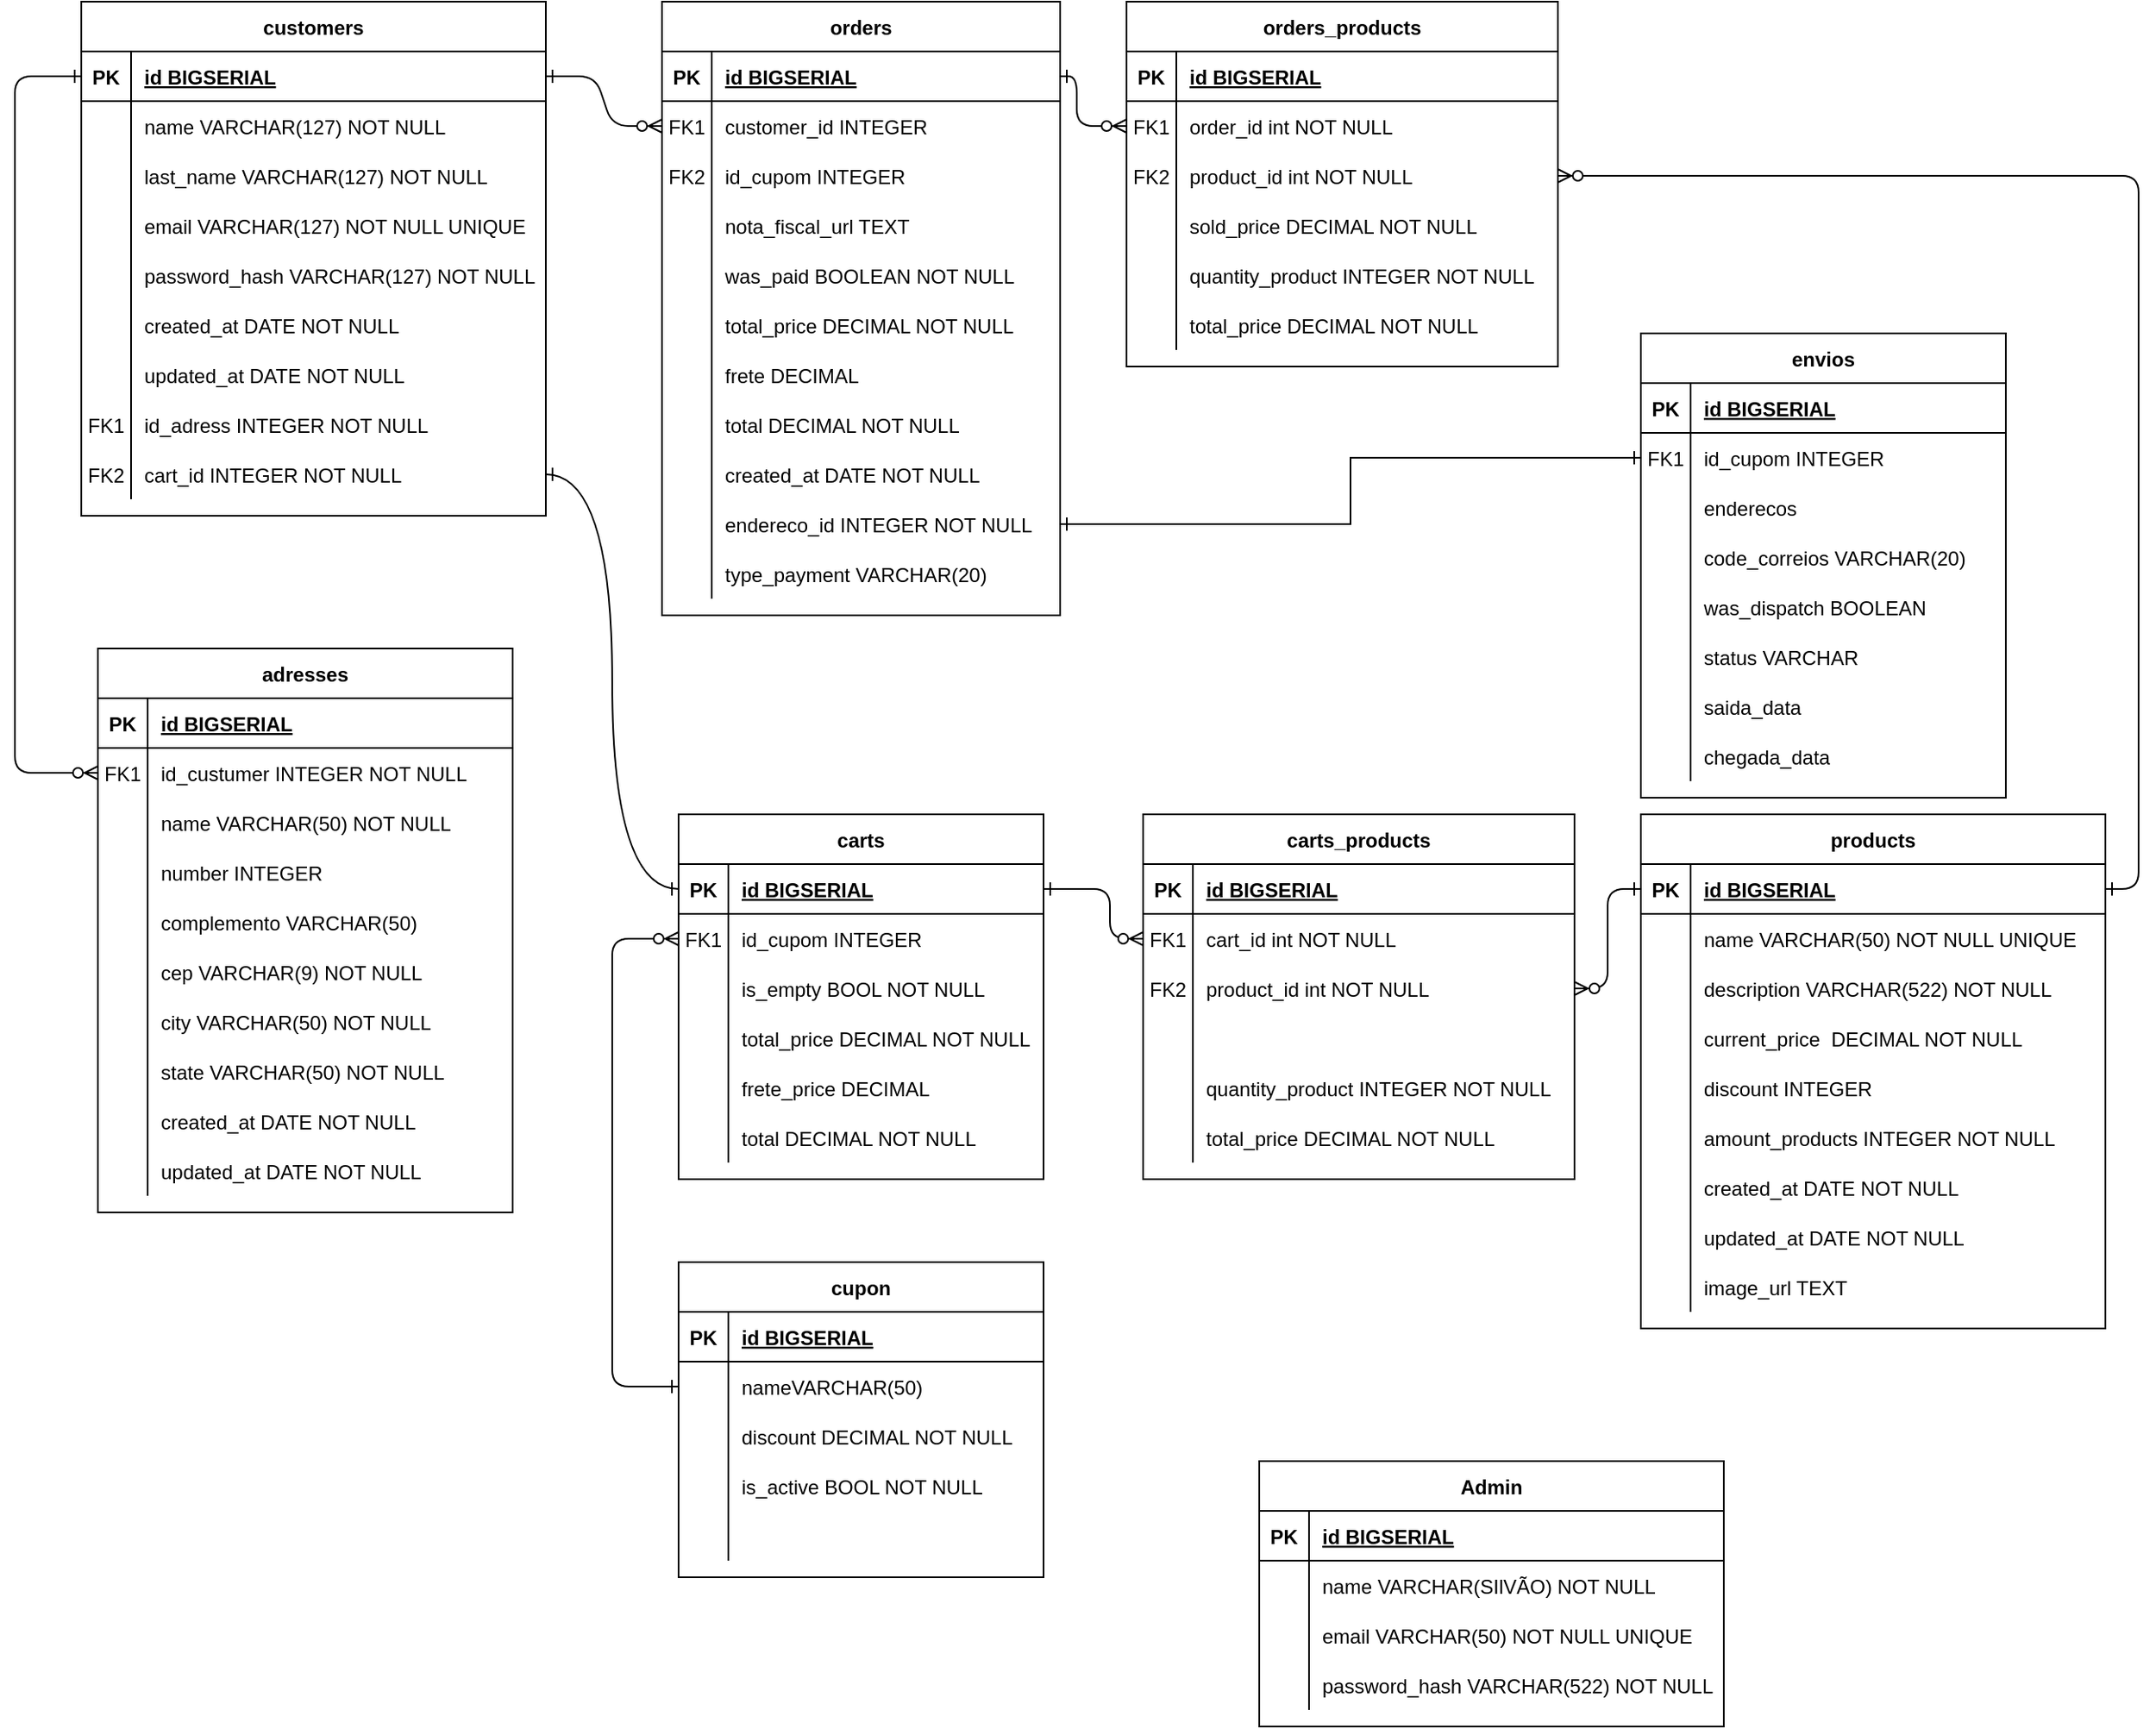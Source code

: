<mxfile version="14.8.4" type="github">
  <diagram id="R2lEEEUBdFMjLlhIrx00" name="Page-1">
    <mxGraphModel dx="669" dy="496" grid="1" gridSize="10" guides="1" tooltips="1" connect="1" arrows="1" fold="1" page="1" pageScale="1" pageWidth="1654" pageHeight="1169" math="0" shadow="0" extFonts="Permanent Marker^https://fonts.googleapis.com/css?family=Permanent+Marker">
      <root>
        <mxCell id="0" />
        <mxCell id="1" parent="0" />
        <mxCell id="C-vyLk0tnHw3VtMMgP7b-1" value="" style="edgeStyle=entityRelationEdgeStyle;endArrow=ERzeroToMany;startArrow=ERone;endFill=1;startFill=0;exitX=1;exitY=0.5;exitDx=0;exitDy=0;entryX=0;entryY=0.5;entryDx=0;entryDy=0;" parent="1" source="XlrQRALpURYt6hvUXeuU-14" target="XlrQRALpURYt6hvUXeuU-234" edge="1">
          <mxGeometry width="100" height="100" relative="1" as="geometry">
            <mxPoint x="320" y="120" as="sourcePoint" />
            <mxPoint x="450" y="155" as="targetPoint" />
          </mxGeometry>
        </mxCell>
        <mxCell id="C-vyLk0tnHw3VtMMgP7b-12" value="" style="endArrow=ERzeroToMany;startArrow=ERone;endFill=1;startFill=0;edgeStyle=elbowEdgeStyle;exitX=1;exitY=0.5;exitDx=0;exitDy=0;entryX=1;entryY=0.5;entryDx=0;entryDy=0;" parent="1" source="C-vyLk0tnHw3VtMMgP7b-14" target="XlrQRALpURYt6hvUXeuU-194" edge="1">
          <mxGeometry width="100" height="100" relative="1" as="geometry">
            <mxPoint x="500" y="80" as="sourcePoint" />
            <mxPoint x="640" y="280" as="targetPoint" />
            <Array as="points">
              <mxPoint x="1340" y="320" />
              <mxPoint x="1360" y="310" />
              <mxPoint x="1090" y="160" />
              <mxPoint x="520" y="-65" />
              <mxPoint x="500" y="-90" />
              <mxPoint x="520" y="-120" />
              <mxPoint x="530" y="50" />
            </Array>
          </mxGeometry>
        </mxCell>
        <mxCell id="C-vyLk0tnHw3VtMMgP7b-13" value="products" style="shape=table;startSize=30;container=1;collapsible=1;childLayout=tableLayout;fixedRows=1;rowLines=0;fontStyle=1;align=center;resizeLast=1;" parent="1" vertex="1">
          <mxGeometry x="1040" y="570" width="280" height="310" as="geometry">
            <mxRectangle x="450" y="400" width="80" height="30" as="alternateBounds" />
          </mxGeometry>
        </mxCell>
        <mxCell id="C-vyLk0tnHw3VtMMgP7b-14" value="" style="shape=partialRectangle;collapsible=0;dropTarget=0;pointerEvents=0;fillColor=none;points=[[0,0.5],[1,0.5]];portConstraint=eastwest;top=0;left=0;right=0;bottom=1;" parent="C-vyLk0tnHw3VtMMgP7b-13" vertex="1">
          <mxGeometry y="30" width="280" height="30" as="geometry" />
        </mxCell>
        <mxCell id="C-vyLk0tnHw3VtMMgP7b-15" value="PK" style="shape=partialRectangle;overflow=hidden;connectable=0;fillColor=none;top=0;left=0;bottom=0;right=0;fontStyle=1;" parent="C-vyLk0tnHw3VtMMgP7b-14" vertex="1">
          <mxGeometry width="30" height="30" as="geometry" />
        </mxCell>
        <mxCell id="C-vyLk0tnHw3VtMMgP7b-16" value="id BIGSERIAL" style="shape=partialRectangle;overflow=hidden;connectable=0;fillColor=none;top=0;left=0;bottom=0;right=0;align=left;spacingLeft=6;fontStyle=5;" parent="C-vyLk0tnHw3VtMMgP7b-14" vertex="1">
          <mxGeometry x="30" width="250" height="30" as="geometry" />
        </mxCell>
        <mxCell id="C-vyLk0tnHw3VtMMgP7b-17" value="" style="shape=partialRectangle;collapsible=0;dropTarget=0;pointerEvents=0;fillColor=none;points=[[0,0.5],[1,0.5]];portConstraint=eastwest;top=0;left=0;right=0;bottom=0;" parent="C-vyLk0tnHw3VtMMgP7b-13" vertex="1">
          <mxGeometry y="60" width="280" height="30" as="geometry" />
        </mxCell>
        <mxCell id="C-vyLk0tnHw3VtMMgP7b-18" value="" style="shape=partialRectangle;overflow=hidden;connectable=0;fillColor=none;top=0;left=0;bottom=0;right=0;" parent="C-vyLk0tnHw3VtMMgP7b-17" vertex="1">
          <mxGeometry width="30" height="30" as="geometry" />
        </mxCell>
        <mxCell id="C-vyLk0tnHw3VtMMgP7b-19" value="name VARCHAR(50) NOT NULL UNIQUE" style="shape=partialRectangle;overflow=hidden;connectable=0;fillColor=none;top=0;left=0;bottom=0;right=0;align=left;spacingLeft=6;" parent="C-vyLk0tnHw3VtMMgP7b-17" vertex="1">
          <mxGeometry x="30" width="250" height="30" as="geometry" />
        </mxCell>
        <mxCell id="XlrQRALpURYt6hvUXeuU-103" value="" style="shape=partialRectangle;collapsible=0;dropTarget=0;pointerEvents=0;fillColor=none;points=[[0,0.5],[1,0.5]];portConstraint=eastwest;top=0;left=0;right=0;bottom=0;" parent="C-vyLk0tnHw3VtMMgP7b-13" vertex="1">
          <mxGeometry y="90" width="280" height="30" as="geometry" />
        </mxCell>
        <mxCell id="XlrQRALpURYt6hvUXeuU-104" value="" style="shape=partialRectangle;overflow=hidden;connectable=0;fillColor=none;top=0;left=0;bottom=0;right=0;" parent="XlrQRALpURYt6hvUXeuU-103" vertex="1">
          <mxGeometry width="30" height="30" as="geometry" />
        </mxCell>
        <mxCell id="XlrQRALpURYt6hvUXeuU-105" value="description VARCHAR(522) NOT NULL" style="shape=partialRectangle;overflow=hidden;connectable=0;fillColor=none;top=0;left=0;bottom=0;right=0;align=left;spacingLeft=6;" parent="XlrQRALpURYt6hvUXeuU-103" vertex="1">
          <mxGeometry x="30" width="250" height="30" as="geometry" />
        </mxCell>
        <mxCell id="XlrQRALpURYt6hvUXeuU-171" value="" style="shape=partialRectangle;collapsible=0;dropTarget=0;pointerEvents=0;fillColor=none;points=[[0,0.5],[1,0.5]];portConstraint=eastwest;top=0;left=0;right=0;bottom=0;" parent="C-vyLk0tnHw3VtMMgP7b-13" vertex="1">
          <mxGeometry y="120" width="280" height="30" as="geometry" />
        </mxCell>
        <mxCell id="XlrQRALpURYt6hvUXeuU-172" value="" style="shape=partialRectangle;overflow=hidden;connectable=0;fillColor=none;top=0;left=0;bottom=0;right=0;" parent="XlrQRALpURYt6hvUXeuU-171" vertex="1">
          <mxGeometry width="30" height="30" as="geometry" />
        </mxCell>
        <mxCell id="XlrQRALpURYt6hvUXeuU-173" value="current_price  DECIMAL NOT NULL" style="shape=partialRectangle;overflow=hidden;connectable=0;fillColor=none;top=0;left=0;bottom=0;right=0;align=left;spacingLeft=6;" parent="XlrQRALpURYt6hvUXeuU-171" vertex="1">
          <mxGeometry x="30" width="250" height="30" as="geometry" />
        </mxCell>
        <mxCell id="XlrQRALpURYt6hvUXeuU-184" style="shape=partialRectangle;collapsible=0;dropTarget=0;pointerEvents=0;fillColor=none;points=[[0,0.5],[1,0.5]];portConstraint=eastwest;top=0;left=0;right=0;bottom=0;" parent="C-vyLk0tnHw3VtMMgP7b-13" vertex="1">
          <mxGeometry y="150" width="280" height="30" as="geometry" />
        </mxCell>
        <mxCell id="XlrQRALpURYt6hvUXeuU-185" style="shape=partialRectangle;overflow=hidden;connectable=0;fillColor=none;top=0;left=0;bottom=0;right=0;" parent="XlrQRALpURYt6hvUXeuU-184" vertex="1">
          <mxGeometry width="30" height="30" as="geometry" />
        </mxCell>
        <mxCell id="XlrQRALpURYt6hvUXeuU-186" value="discount INTEGER " style="shape=partialRectangle;overflow=hidden;connectable=0;fillColor=none;top=0;left=0;bottom=0;right=0;align=left;spacingLeft=6;" parent="XlrQRALpURYt6hvUXeuU-184" vertex="1">
          <mxGeometry x="30" width="250" height="30" as="geometry" />
        </mxCell>
        <mxCell id="XlrQRALpURYt6hvUXeuU-174" value="" style="shape=partialRectangle;collapsible=0;dropTarget=0;pointerEvents=0;fillColor=none;points=[[0,0.5],[1,0.5]];portConstraint=eastwest;top=0;left=0;right=0;bottom=0;" parent="C-vyLk0tnHw3VtMMgP7b-13" vertex="1">
          <mxGeometry y="180" width="280" height="30" as="geometry" />
        </mxCell>
        <mxCell id="XlrQRALpURYt6hvUXeuU-175" value="" style="shape=partialRectangle;overflow=hidden;connectable=0;fillColor=none;top=0;left=0;bottom=0;right=0;" parent="XlrQRALpURYt6hvUXeuU-174" vertex="1">
          <mxGeometry width="30" height="30" as="geometry" />
        </mxCell>
        <mxCell id="XlrQRALpURYt6hvUXeuU-176" value="amount_products INTEGER NOT NULL" style="shape=partialRectangle;overflow=hidden;connectable=0;fillColor=none;top=0;left=0;bottom=0;right=0;align=left;spacingLeft=6;" parent="XlrQRALpURYt6hvUXeuU-174" vertex="1">
          <mxGeometry x="30" width="250" height="30" as="geometry" />
        </mxCell>
        <mxCell id="XlrQRALpURYt6hvUXeuU-106" value="" style="shape=partialRectangle;collapsible=0;dropTarget=0;pointerEvents=0;fillColor=none;points=[[0,0.5],[1,0.5]];portConstraint=eastwest;top=0;left=0;right=0;bottom=0;" parent="C-vyLk0tnHw3VtMMgP7b-13" vertex="1">
          <mxGeometry y="210" width="280" height="30" as="geometry" />
        </mxCell>
        <mxCell id="XlrQRALpURYt6hvUXeuU-107" value="" style="shape=partialRectangle;overflow=hidden;connectable=0;fillColor=none;top=0;left=0;bottom=0;right=0;" parent="XlrQRALpURYt6hvUXeuU-106" vertex="1">
          <mxGeometry width="30" height="30" as="geometry" />
        </mxCell>
        <mxCell id="XlrQRALpURYt6hvUXeuU-108" value="created_at DATE NOT NULL" style="shape=partialRectangle;overflow=hidden;connectable=0;fillColor=none;top=0;left=0;bottom=0;right=0;align=left;spacingLeft=6;" parent="XlrQRALpURYt6hvUXeuU-106" vertex="1">
          <mxGeometry x="30" width="250" height="30" as="geometry" />
        </mxCell>
        <mxCell id="C-vyLk0tnHw3VtMMgP7b-20" value="" style="shape=partialRectangle;collapsible=0;dropTarget=0;pointerEvents=0;fillColor=none;points=[[0,0.5],[1,0.5]];portConstraint=eastwest;top=0;left=0;right=0;bottom=0;" parent="C-vyLk0tnHw3VtMMgP7b-13" vertex="1">
          <mxGeometry y="240" width="280" height="30" as="geometry" />
        </mxCell>
        <mxCell id="C-vyLk0tnHw3VtMMgP7b-21" value="" style="shape=partialRectangle;overflow=hidden;connectable=0;fillColor=none;top=0;left=0;bottom=0;right=0;" parent="C-vyLk0tnHw3VtMMgP7b-20" vertex="1">
          <mxGeometry width="30" height="30" as="geometry" />
        </mxCell>
        <mxCell id="C-vyLk0tnHw3VtMMgP7b-22" value="updated_at DATE NOT NULL" style="shape=partialRectangle;overflow=hidden;connectable=0;fillColor=none;top=0;left=0;bottom=0;right=0;align=left;spacingLeft=6;" parent="C-vyLk0tnHw3VtMMgP7b-20" vertex="1">
          <mxGeometry x="30" width="250" height="30" as="geometry" />
        </mxCell>
        <mxCell id="TyfV1jpPnuRvUsvOsFz--67" value="" style="shape=partialRectangle;collapsible=0;dropTarget=0;pointerEvents=0;fillColor=none;points=[[0,0.5],[1,0.5]];portConstraint=eastwest;top=0;left=0;right=0;bottom=0;" vertex="1" parent="C-vyLk0tnHw3VtMMgP7b-13">
          <mxGeometry y="270" width="280" height="30" as="geometry" />
        </mxCell>
        <mxCell id="TyfV1jpPnuRvUsvOsFz--68" value="" style="shape=partialRectangle;overflow=hidden;connectable=0;fillColor=none;top=0;left=0;bottom=0;right=0;" vertex="1" parent="TyfV1jpPnuRvUsvOsFz--67">
          <mxGeometry width="30" height="30" as="geometry" />
        </mxCell>
        <mxCell id="TyfV1jpPnuRvUsvOsFz--69" value="image_url TEXT" style="shape=partialRectangle;overflow=hidden;connectable=0;fillColor=none;top=0;left=0;bottom=0;right=0;align=left;spacingLeft=6;" vertex="1" parent="TyfV1jpPnuRvUsvOsFz--67">
          <mxGeometry x="30" width="250" height="30" as="geometry" />
        </mxCell>
        <mxCell id="XlrQRALpURYt6hvUXeuU-13" value="customers" style="shape=table;startSize=30;container=1;collapsible=1;childLayout=tableLayout;fixedRows=1;rowLines=0;fontStyle=1;align=center;resizeLast=1;" parent="1" vertex="1">
          <mxGeometry x="100" y="80" width="280" height="310" as="geometry">
            <mxRectangle x="100" y="80" width="60" height="30" as="alternateBounds" />
          </mxGeometry>
        </mxCell>
        <mxCell id="XlrQRALpURYt6hvUXeuU-14" value="" style="shape=partialRectangle;collapsible=0;dropTarget=0;pointerEvents=0;fillColor=none;points=[[0,0.5],[1,0.5]];portConstraint=eastwest;top=0;left=0;right=0;bottom=1;" parent="XlrQRALpURYt6hvUXeuU-13" vertex="1">
          <mxGeometry y="30" width="280" height="30" as="geometry" />
        </mxCell>
        <mxCell id="XlrQRALpURYt6hvUXeuU-15" value="PK" style="shape=partialRectangle;overflow=hidden;connectable=0;fillColor=none;top=0;left=0;bottom=0;right=0;fontStyle=1;" parent="XlrQRALpURYt6hvUXeuU-14" vertex="1">
          <mxGeometry width="30" height="30" as="geometry" />
        </mxCell>
        <mxCell id="XlrQRALpURYt6hvUXeuU-16" value="id BIGSERIAL" style="shape=partialRectangle;overflow=hidden;connectable=0;fillColor=none;top=0;left=0;bottom=0;right=0;align=left;spacingLeft=6;fontStyle=5;" parent="XlrQRALpURYt6hvUXeuU-14" vertex="1">
          <mxGeometry x="30" width="250" height="30" as="geometry" />
        </mxCell>
        <mxCell id="XlrQRALpURYt6hvUXeuU-17" value="" style="shape=partialRectangle;collapsible=0;dropTarget=0;pointerEvents=0;fillColor=none;points=[[0,0.5],[1,0.5]];portConstraint=eastwest;top=0;left=0;right=0;bottom=0;" parent="XlrQRALpURYt6hvUXeuU-13" vertex="1">
          <mxGeometry y="60" width="280" height="30" as="geometry" />
        </mxCell>
        <mxCell id="XlrQRALpURYt6hvUXeuU-18" value="" style="shape=partialRectangle;overflow=hidden;connectable=0;fillColor=none;top=0;left=0;bottom=0;right=0;" parent="XlrQRALpURYt6hvUXeuU-17" vertex="1">
          <mxGeometry width="30" height="30" as="geometry" />
        </mxCell>
        <mxCell id="XlrQRALpURYt6hvUXeuU-19" value="name VARCHAR(127) NOT NULL" style="shape=partialRectangle;overflow=hidden;connectable=0;fillColor=none;top=0;left=0;bottom=0;right=0;align=left;spacingLeft=6;" parent="XlrQRALpURYt6hvUXeuU-17" vertex="1">
          <mxGeometry x="30" width="250" height="30" as="geometry" />
        </mxCell>
        <mxCell id="XlrQRALpURYt6hvUXeuU-20" value="" style="shape=partialRectangle;collapsible=0;dropTarget=0;pointerEvents=0;fillColor=none;points=[[0,0.5],[1,0.5]];portConstraint=eastwest;top=0;left=0;right=0;bottom=0;" parent="XlrQRALpURYt6hvUXeuU-13" vertex="1">
          <mxGeometry y="90" width="280" height="30" as="geometry" />
        </mxCell>
        <mxCell id="XlrQRALpURYt6hvUXeuU-21" value="" style="shape=partialRectangle;overflow=hidden;connectable=0;fillColor=none;top=0;left=0;bottom=0;right=0;" parent="XlrQRALpURYt6hvUXeuU-20" vertex="1">
          <mxGeometry width="30" height="30" as="geometry" />
        </mxCell>
        <mxCell id="XlrQRALpURYt6hvUXeuU-22" value="last_name VARCHAR(127) NOT NULL" style="shape=partialRectangle;overflow=hidden;connectable=0;fillColor=none;top=0;left=0;bottom=0;right=0;align=left;spacingLeft=6;" parent="XlrQRALpURYt6hvUXeuU-20" vertex="1">
          <mxGeometry x="30" width="250" height="30" as="geometry" />
        </mxCell>
        <mxCell id="XlrQRALpURYt6hvUXeuU-154" value="" style="shape=partialRectangle;collapsible=0;dropTarget=0;pointerEvents=0;fillColor=none;points=[[0,0.5],[1,0.5]];portConstraint=eastwest;top=0;left=0;right=0;bottom=0;" parent="XlrQRALpURYt6hvUXeuU-13" vertex="1">
          <mxGeometry y="120" width="280" height="30" as="geometry" />
        </mxCell>
        <mxCell id="XlrQRALpURYt6hvUXeuU-155" value="" style="shape=partialRectangle;overflow=hidden;connectable=0;fillColor=none;top=0;left=0;bottom=0;right=0;" parent="XlrQRALpURYt6hvUXeuU-154" vertex="1">
          <mxGeometry width="30" height="30" as="geometry" />
        </mxCell>
        <mxCell id="XlrQRALpURYt6hvUXeuU-156" value="email VARCHAR(127) NOT NULL UNIQUE" style="shape=partialRectangle;overflow=hidden;connectable=0;fillColor=none;top=0;left=0;bottom=0;right=0;align=left;spacingLeft=6;" parent="XlrQRALpURYt6hvUXeuU-154" vertex="1">
          <mxGeometry x="30" width="250" height="30" as="geometry" />
        </mxCell>
        <mxCell id="XlrQRALpURYt6hvUXeuU-67" value="" style="shape=partialRectangle;collapsible=0;dropTarget=0;pointerEvents=0;fillColor=none;points=[[0,0.5],[1,0.5]];portConstraint=eastwest;top=0;left=0;right=0;bottom=0;" parent="XlrQRALpURYt6hvUXeuU-13" vertex="1">
          <mxGeometry y="150" width="280" height="30" as="geometry" />
        </mxCell>
        <mxCell id="XlrQRALpURYt6hvUXeuU-68" value="" style="shape=partialRectangle;overflow=hidden;connectable=0;fillColor=none;top=0;left=0;bottom=0;right=0;" parent="XlrQRALpURYt6hvUXeuU-67" vertex="1">
          <mxGeometry width="30" height="30" as="geometry" />
        </mxCell>
        <mxCell id="XlrQRALpURYt6hvUXeuU-69" value="password_hash VARCHAR(127) NOT NULL" style="shape=partialRectangle;overflow=hidden;connectable=0;fillColor=none;top=0;left=0;bottom=0;right=0;align=left;spacingLeft=6;" parent="XlrQRALpURYt6hvUXeuU-67" vertex="1">
          <mxGeometry x="30" width="250" height="30" as="geometry" />
        </mxCell>
        <mxCell id="XlrQRALpURYt6hvUXeuU-157" value="" style="shape=partialRectangle;collapsible=0;dropTarget=0;pointerEvents=0;fillColor=none;points=[[0,0.5],[1,0.5]];portConstraint=eastwest;top=0;left=0;right=0;bottom=0;" parent="XlrQRALpURYt6hvUXeuU-13" vertex="1">
          <mxGeometry y="180" width="280" height="30" as="geometry" />
        </mxCell>
        <mxCell id="XlrQRALpURYt6hvUXeuU-158" value="" style="shape=partialRectangle;overflow=hidden;connectable=0;fillColor=none;top=0;left=0;bottom=0;right=0;" parent="XlrQRALpURYt6hvUXeuU-157" vertex="1">
          <mxGeometry width="30" height="30" as="geometry" />
        </mxCell>
        <mxCell id="XlrQRALpURYt6hvUXeuU-159" value="created_at DATE NOT NULL" style="shape=partialRectangle;overflow=hidden;connectable=0;fillColor=none;top=0;left=0;bottom=0;right=0;align=left;spacingLeft=6;" parent="XlrQRALpURYt6hvUXeuU-157" vertex="1">
          <mxGeometry x="30" width="250" height="30" as="geometry" />
        </mxCell>
        <mxCell id="XlrQRALpURYt6hvUXeuU-281" value="" style="shape=partialRectangle;collapsible=0;dropTarget=0;pointerEvents=0;fillColor=none;points=[[0,0.5],[1,0.5]];portConstraint=eastwest;top=0;left=0;right=0;bottom=0;" parent="XlrQRALpURYt6hvUXeuU-13" vertex="1">
          <mxGeometry y="210" width="280" height="30" as="geometry" />
        </mxCell>
        <mxCell id="XlrQRALpURYt6hvUXeuU-282" value="" style="shape=partialRectangle;overflow=hidden;connectable=0;fillColor=none;top=0;left=0;bottom=0;right=0;" parent="XlrQRALpURYt6hvUXeuU-281" vertex="1">
          <mxGeometry width="30" height="30" as="geometry" />
        </mxCell>
        <mxCell id="XlrQRALpURYt6hvUXeuU-283" value="updated_at DATE NOT NULL" style="shape=partialRectangle;overflow=hidden;connectable=0;fillColor=none;top=0;left=0;bottom=0;right=0;align=left;spacingLeft=6;" parent="XlrQRALpURYt6hvUXeuU-281" vertex="1">
          <mxGeometry x="30" width="250" height="30" as="geometry" />
        </mxCell>
        <mxCell id="XlrQRALpURYt6hvUXeuU-70" value="" style="shape=partialRectangle;collapsible=0;dropTarget=0;pointerEvents=0;fillColor=none;points=[[0,0.5],[1,0.5]];portConstraint=eastwest;top=0;left=0;right=0;bottom=0;" parent="XlrQRALpURYt6hvUXeuU-13" vertex="1">
          <mxGeometry y="240" width="280" height="30" as="geometry" />
        </mxCell>
        <mxCell id="XlrQRALpURYt6hvUXeuU-71" value="FK1" style="shape=partialRectangle;overflow=hidden;connectable=0;fillColor=none;top=0;left=0;bottom=0;right=0;" parent="XlrQRALpURYt6hvUXeuU-70" vertex="1">
          <mxGeometry width="30" height="30" as="geometry" />
        </mxCell>
        <mxCell id="XlrQRALpURYt6hvUXeuU-72" value="id_adress INTEGER NOT NULL" style="shape=partialRectangle;overflow=hidden;connectable=0;fillColor=none;top=0;left=0;bottom=0;right=0;align=left;spacingLeft=6;" parent="XlrQRALpURYt6hvUXeuU-70" vertex="1">
          <mxGeometry x="30" width="250" height="30" as="geometry" />
        </mxCell>
        <mxCell id="XlrQRALpURYt6hvUXeuU-178" value="" style="shape=partialRectangle;collapsible=0;dropTarget=0;pointerEvents=0;fillColor=none;points=[[0,0.5],[1,0.5]];portConstraint=eastwest;top=0;left=0;right=0;bottom=0;" parent="XlrQRALpURYt6hvUXeuU-13" vertex="1">
          <mxGeometry y="270" width="280" height="30" as="geometry" />
        </mxCell>
        <mxCell id="XlrQRALpURYt6hvUXeuU-179" value="FK2" style="shape=partialRectangle;overflow=hidden;connectable=0;fillColor=none;top=0;left=0;bottom=0;right=0;" parent="XlrQRALpURYt6hvUXeuU-178" vertex="1">
          <mxGeometry width="30" height="30" as="geometry" />
        </mxCell>
        <mxCell id="XlrQRALpURYt6hvUXeuU-180" value="cart_id INTEGER NOT NULL" style="shape=partialRectangle;overflow=hidden;connectable=0;fillColor=none;top=0;left=0;bottom=0;right=0;align=left;spacingLeft=6;" parent="XlrQRALpURYt6hvUXeuU-178" vertex="1">
          <mxGeometry x="30" width="250" height="30" as="geometry" />
        </mxCell>
        <mxCell id="XlrQRALpURYt6hvUXeuU-73" value="adresses" style="shape=table;startSize=30;container=1;collapsible=1;childLayout=tableLayout;fixedRows=1;rowLines=0;fontStyle=1;align=center;resizeLast=1;" parent="1" vertex="1">
          <mxGeometry x="110" y="470" width="250" height="340" as="geometry" />
        </mxCell>
        <mxCell id="XlrQRALpURYt6hvUXeuU-74" value="" style="shape=partialRectangle;collapsible=0;dropTarget=0;pointerEvents=0;fillColor=none;points=[[0,0.5],[1,0.5]];portConstraint=eastwest;top=0;left=0;right=0;bottom=1;" parent="XlrQRALpURYt6hvUXeuU-73" vertex="1">
          <mxGeometry y="30" width="250" height="30" as="geometry" />
        </mxCell>
        <mxCell id="XlrQRALpURYt6hvUXeuU-75" value="PK" style="shape=partialRectangle;overflow=hidden;connectable=0;fillColor=none;top=0;left=0;bottom=0;right=0;fontStyle=1;" parent="XlrQRALpURYt6hvUXeuU-74" vertex="1">
          <mxGeometry width="30" height="30" as="geometry" />
        </mxCell>
        <mxCell id="XlrQRALpURYt6hvUXeuU-76" value="id BIGSERIAL" style="shape=partialRectangle;overflow=hidden;connectable=0;fillColor=none;top=0;left=0;bottom=0;right=0;align=left;spacingLeft=6;fontStyle=5;" parent="XlrQRALpURYt6hvUXeuU-74" vertex="1">
          <mxGeometry x="30" width="220" height="30" as="geometry" />
        </mxCell>
        <mxCell id="TyfV1jpPnuRvUsvOsFz--29" value="" style="shape=partialRectangle;collapsible=0;dropTarget=0;pointerEvents=0;fillColor=none;points=[[0,0.5],[1,0.5]];portConstraint=eastwest;top=0;left=0;right=0;bottom=0;" vertex="1" parent="XlrQRALpURYt6hvUXeuU-73">
          <mxGeometry y="60" width="250" height="30" as="geometry" />
        </mxCell>
        <mxCell id="TyfV1jpPnuRvUsvOsFz--30" value="FK1" style="shape=partialRectangle;overflow=hidden;connectable=0;fillColor=none;top=0;left=0;bottom=0;right=0;" vertex="1" parent="TyfV1jpPnuRvUsvOsFz--29">
          <mxGeometry width="30" height="30" as="geometry" />
        </mxCell>
        <mxCell id="TyfV1jpPnuRvUsvOsFz--31" value="id_custumer INTEGER NOT NULL" style="shape=partialRectangle;overflow=hidden;connectable=0;fillColor=none;top=0;left=0;bottom=0;right=0;align=left;spacingLeft=6;" vertex="1" parent="TyfV1jpPnuRvUsvOsFz--29">
          <mxGeometry x="30" width="220" height="30" as="geometry" />
        </mxCell>
        <mxCell id="XlrQRALpURYt6hvUXeuU-77" value="" style="shape=partialRectangle;collapsible=0;dropTarget=0;pointerEvents=0;fillColor=none;points=[[0,0.5],[1,0.5]];portConstraint=eastwest;top=0;left=0;right=0;bottom=0;" parent="XlrQRALpURYt6hvUXeuU-73" vertex="1">
          <mxGeometry y="90" width="250" height="30" as="geometry" />
        </mxCell>
        <mxCell id="XlrQRALpURYt6hvUXeuU-78" value="" style="shape=partialRectangle;overflow=hidden;connectable=0;fillColor=none;top=0;left=0;bottom=0;right=0;" parent="XlrQRALpURYt6hvUXeuU-77" vertex="1">
          <mxGeometry width="30" height="30" as="geometry" />
        </mxCell>
        <mxCell id="XlrQRALpURYt6hvUXeuU-79" value="name VARCHAR(50) NOT NULL" style="shape=partialRectangle;overflow=hidden;connectable=0;fillColor=none;top=0;left=0;bottom=0;right=0;align=left;spacingLeft=6;" parent="XlrQRALpURYt6hvUXeuU-77" vertex="1">
          <mxGeometry x="30" width="220" height="30" as="geometry" />
        </mxCell>
        <mxCell id="XlrQRALpURYt6hvUXeuU-80" value="" style="shape=partialRectangle;collapsible=0;dropTarget=0;pointerEvents=0;fillColor=none;points=[[0,0.5],[1,0.5]];portConstraint=eastwest;top=0;left=0;right=0;bottom=0;" parent="XlrQRALpURYt6hvUXeuU-73" vertex="1">
          <mxGeometry y="120" width="250" height="30" as="geometry" />
        </mxCell>
        <mxCell id="XlrQRALpURYt6hvUXeuU-81" value="" style="shape=partialRectangle;overflow=hidden;connectable=0;fillColor=none;top=0;left=0;bottom=0;right=0;" parent="XlrQRALpURYt6hvUXeuU-80" vertex="1">
          <mxGeometry width="30" height="30" as="geometry" />
        </mxCell>
        <mxCell id="XlrQRALpURYt6hvUXeuU-82" value="number INTEGER" style="shape=partialRectangle;overflow=hidden;connectable=0;fillColor=none;top=0;left=0;bottom=0;right=0;align=left;spacingLeft=6;" parent="XlrQRALpURYt6hvUXeuU-80" vertex="1">
          <mxGeometry x="30" width="220" height="30" as="geometry" />
        </mxCell>
        <mxCell id="XlrQRALpURYt6hvUXeuU-86" value="" style="shape=partialRectangle;collapsible=0;dropTarget=0;pointerEvents=0;fillColor=none;points=[[0,0.5],[1,0.5]];portConstraint=eastwest;top=0;left=0;right=0;bottom=0;" parent="XlrQRALpURYt6hvUXeuU-73" vertex="1">
          <mxGeometry y="150" width="250" height="30" as="geometry" />
        </mxCell>
        <mxCell id="XlrQRALpURYt6hvUXeuU-87" value="" style="shape=partialRectangle;overflow=hidden;connectable=0;fillColor=none;top=0;left=0;bottom=0;right=0;" parent="XlrQRALpURYt6hvUXeuU-86" vertex="1">
          <mxGeometry width="30" height="30" as="geometry" />
        </mxCell>
        <mxCell id="XlrQRALpURYt6hvUXeuU-88" value="complemento VARCHAR(50)" style="shape=partialRectangle;overflow=hidden;connectable=0;fillColor=none;top=0;left=0;bottom=0;right=0;align=left;spacingLeft=6;" parent="XlrQRALpURYt6hvUXeuU-86" vertex="1">
          <mxGeometry x="30" width="220" height="30" as="geometry" />
        </mxCell>
        <mxCell id="XlrQRALpURYt6hvUXeuU-89" value="" style="shape=partialRectangle;collapsible=0;dropTarget=0;pointerEvents=0;fillColor=none;points=[[0,0.5],[1,0.5]];portConstraint=eastwest;top=0;left=0;right=0;bottom=0;" parent="XlrQRALpURYt6hvUXeuU-73" vertex="1">
          <mxGeometry y="180" width="250" height="30" as="geometry" />
        </mxCell>
        <mxCell id="XlrQRALpURYt6hvUXeuU-90" value="" style="shape=partialRectangle;overflow=hidden;connectable=0;fillColor=none;top=0;left=0;bottom=0;right=0;" parent="XlrQRALpURYt6hvUXeuU-89" vertex="1">
          <mxGeometry width="30" height="30" as="geometry" />
        </mxCell>
        <mxCell id="XlrQRALpURYt6hvUXeuU-91" value="cep VARCHAR(9) NOT NULL" style="shape=partialRectangle;overflow=hidden;connectable=0;fillColor=none;top=0;left=0;bottom=0;right=0;align=left;spacingLeft=6;" parent="XlrQRALpURYt6hvUXeuU-89" vertex="1">
          <mxGeometry x="30" width="220" height="30" as="geometry" />
        </mxCell>
        <mxCell id="XlrQRALpURYt6hvUXeuU-92" value="" style="shape=partialRectangle;collapsible=0;dropTarget=0;pointerEvents=0;fillColor=none;points=[[0,0.5],[1,0.5]];portConstraint=eastwest;top=0;left=0;right=0;bottom=0;" parent="XlrQRALpURYt6hvUXeuU-73" vertex="1">
          <mxGeometry y="210" width="250" height="30" as="geometry" />
        </mxCell>
        <mxCell id="XlrQRALpURYt6hvUXeuU-93" value="" style="shape=partialRectangle;overflow=hidden;connectable=0;fillColor=none;top=0;left=0;bottom=0;right=0;" parent="XlrQRALpURYt6hvUXeuU-92" vertex="1">
          <mxGeometry width="30" height="30" as="geometry" />
        </mxCell>
        <mxCell id="XlrQRALpURYt6hvUXeuU-94" value="city VARCHAR(50) NOT NULL" style="shape=partialRectangle;overflow=hidden;connectable=0;fillColor=none;top=0;left=0;bottom=0;right=0;align=left;spacingLeft=6;" parent="XlrQRALpURYt6hvUXeuU-92" vertex="1">
          <mxGeometry x="30" width="220" height="30" as="geometry" />
        </mxCell>
        <mxCell id="XlrQRALpURYt6hvUXeuU-163" value="" style="shape=partialRectangle;collapsible=0;dropTarget=0;pointerEvents=0;fillColor=none;points=[[0,0.5],[1,0.5]];portConstraint=eastwest;top=0;left=0;right=0;bottom=0;" parent="XlrQRALpURYt6hvUXeuU-73" vertex="1">
          <mxGeometry y="240" width="250" height="30" as="geometry" />
        </mxCell>
        <mxCell id="XlrQRALpURYt6hvUXeuU-164" value="" style="shape=partialRectangle;overflow=hidden;connectable=0;fillColor=none;top=0;left=0;bottom=0;right=0;" parent="XlrQRALpURYt6hvUXeuU-163" vertex="1">
          <mxGeometry width="30" height="30" as="geometry" />
        </mxCell>
        <mxCell id="XlrQRALpURYt6hvUXeuU-165" value="state VARCHAR(50) NOT NULL" style="shape=partialRectangle;overflow=hidden;connectable=0;fillColor=none;top=0;left=0;bottom=0;right=0;align=left;spacingLeft=6;" parent="XlrQRALpURYt6hvUXeuU-163" vertex="1">
          <mxGeometry x="30" width="220" height="30" as="geometry" />
        </mxCell>
        <mxCell id="XlrQRALpURYt6hvUXeuU-166" value="" style="shape=partialRectangle;collapsible=0;dropTarget=0;pointerEvents=0;fillColor=none;points=[[0,0.5],[1,0.5]];portConstraint=eastwest;top=0;left=0;right=0;bottom=0;" parent="XlrQRALpURYt6hvUXeuU-73" vertex="1">
          <mxGeometry y="270" width="250" height="30" as="geometry" />
        </mxCell>
        <mxCell id="XlrQRALpURYt6hvUXeuU-167" value="" style="shape=partialRectangle;overflow=hidden;connectable=0;fillColor=none;top=0;left=0;bottom=0;right=0;" parent="XlrQRALpURYt6hvUXeuU-166" vertex="1">
          <mxGeometry width="30" height="30" as="geometry" />
        </mxCell>
        <mxCell id="XlrQRALpURYt6hvUXeuU-168" value="created_at DATE NOT NULL" style="shape=partialRectangle;overflow=hidden;connectable=0;fillColor=none;top=0;left=0;bottom=0;right=0;align=left;spacingLeft=6;" parent="XlrQRALpURYt6hvUXeuU-166" vertex="1">
          <mxGeometry x="30" width="220" height="30" as="geometry" />
        </mxCell>
        <mxCell id="XlrQRALpURYt6hvUXeuU-83" value="" style="shape=partialRectangle;collapsible=0;dropTarget=0;pointerEvents=0;fillColor=none;points=[[0,0.5],[1,0.5]];portConstraint=eastwest;top=0;left=0;right=0;bottom=0;" parent="XlrQRALpURYt6hvUXeuU-73" vertex="1">
          <mxGeometry y="300" width="250" height="30" as="geometry" />
        </mxCell>
        <mxCell id="XlrQRALpURYt6hvUXeuU-84" value="" style="shape=partialRectangle;overflow=hidden;connectable=0;fillColor=none;top=0;left=0;bottom=0;right=0;" parent="XlrQRALpURYt6hvUXeuU-83" vertex="1">
          <mxGeometry width="30" height="30" as="geometry" />
        </mxCell>
        <mxCell id="XlrQRALpURYt6hvUXeuU-85" value="updated_at DATE NOT NULL" style="shape=partialRectangle;overflow=hidden;connectable=0;fillColor=none;top=0;left=0;bottom=0;right=0;align=left;spacingLeft=6;" parent="XlrQRALpURYt6hvUXeuU-83" vertex="1">
          <mxGeometry x="30" width="220" height="30" as="geometry" />
        </mxCell>
        <mxCell id="XlrQRALpURYt6hvUXeuU-98" value="" style="edgeStyle=elbowEdgeStyle;endArrow=ERone;startArrow=ERzeroToMany;endFill=0;startFill=1;entryX=0;entryY=0.5;entryDx=0;entryDy=0;exitX=0;exitY=0.5;exitDx=0;exitDy=0;elbow=vertical;" parent="1" source="TyfV1jpPnuRvUsvOsFz--29" target="XlrQRALpURYt6hvUXeuU-14" edge="1">
          <mxGeometry width="100" height="100" relative="1" as="geometry">
            <mxPoint x="10" y="380" as="sourcePoint" />
            <mxPoint x="80" y="250" as="targetPoint" />
            <Array as="points">
              <mxPoint x="60" y="320" />
            </Array>
          </mxGeometry>
        </mxCell>
        <mxCell id="XlrQRALpURYt6hvUXeuU-187" value="orders_products" style="shape=table;startSize=30;container=1;collapsible=1;childLayout=tableLayout;fixedRows=1;rowLines=0;fontStyle=1;align=center;resizeLast=1;" parent="1" vertex="1">
          <mxGeometry x="730" y="80" width="260" height="220" as="geometry" />
        </mxCell>
        <mxCell id="XlrQRALpURYt6hvUXeuU-188" value="" style="shape=partialRectangle;collapsible=0;dropTarget=0;pointerEvents=0;fillColor=none;points=[[0,0.5],[1,0.5]];portConstraint=eastwest;top=0;left=0;right=0;bottom=1;" parent="XlrQRALpURYt6hvUXeuU-187" vertex="1">
          <mxGeometry y="30" width="260" height="30" as="geometry" />
        </mxCell>
        <mxCell id="XlrQRALpURYt6hvUXeuU-189" value="PK" style="shape=partialRectangle;overflow=hidden;connectable=0;fillColor=none;top=0;left=0;bottom=0;right=0;fontStyle=1;" parent="XlrQRALpURYt6hvUXeuU-188" vertex="1">
          <mxGeometry width="30" height="30" as="geometry" />
        </mxCell>
        <mxCell id="XlrQRALpURYt6hvUXeuU-190" value="id BIGSERIAL" style="shape=partialRectangle;overflow=hidden;connectable=0;fillColor=none;top=0;left=0;bottom=0;right=0;align=left;spacingLeft=6;fontStyle=5;" parent="XlrQRALpURYt6hvUXeuU-188" vertex="1">
          <mxGeometry x="30" width="230" height="30" as="geometry" />
        </mxCell>
        <mxCell id="XlrQRALpURYt6hvUXeuU-191" value="" style="shape=partialRectangle;collapsible=0;dropTarget=0;pointerEvents=0;fillColor=none;points=[[0,0.5],[1,0.5]];portConstraint=eastwest;top=0;left=0;right=0;bottom=0;" parent="XlrQRALpURYt6hvUXeuU-187" vertex="1">
          <mxGeometry y="60" width="260" height="30" as="geometry" />
        </mxCell>
        <mxCell id="XlrQRALpURYt6hvUXeuU-192" value="FK1" style="shape=partialRectangle;overflow=hidden;connectable=0;fillColor=none;top=0;left=0;bottom=0;right=0;" parent="XlrQRALpURYt6hvUXeuU-191" vertex="1">
          <mxGeometry width="30" height="30" as="geometry" />
        </mxCell>
        <mxCell id="XlrQRALpURYt6hvUXeuU-193" value="order_id int NOT NULL" style="shape=partialRectangle;overflow=hidden;connectable=0;fillColor=none;top=0;left=0;bottom=0;right=0;align=left;spacingLeft=6;" parent="XlrQRALpURYt6hvUXeuU-191" vertex="1">
          <mxGeometry x="30" width="230" height="30" as="geometry" />
        </mxCell>
        <mxCell id="XlrQRALpURYt6hvUXeuU-194" value="" style="shape=partialRectangle;collapsible=0;dropTarget=0;pointerEvents=0;fillColor=none;points=[[0,0.5],[1,0.5]];portConstraint=eastwest;top=0;left=0;right=0;bottom=0;" parent="XlrQRALpURYt6hvUXeuU-187" vertex="1">
          <mxGeometry y="90" width="260" height="30" as="geometry" />
        </mxCell>
        <mxCell id="XlrQRALpURYt6hvUXeuU-195" value="FK2" style="shape=partialRectangle;overflow=hidden;connectable=0;fillColor=none;top=0;left=0;bottom=0;right=0;" parent="XlrQRALpURYt6hvUXeuU-194" vertex="1">
          <mxGeometry width="30" height="30" as="geometry" />
        </mxCell>
        <mxCell id="XlrQRALpURYt6hvUXeuU-196" value="product_id int NOT NULL" style="shape=partialRectangle;overflow=hidden;connectable=0;fillColor=none;top=0;left=0;bottom=0;right=0;align=left;spacingLeft=6;" parent="XlrQRALpURYt6hvUXeuU-194" vertex="1">
          <mxGeometry x="30" width="230" height="30" as="geometry" />
        </mxCell>
        <mxCell id="XlrQRALpURYt6hvUXeuU-216" value="" style="shape=partialRectangle;collapsible=0;dropTarget=0;pointerEvents=0;fillColor=none;points=[[0,0.5],[1,0.5]];portConstraint=eastwest;top=0;left=0;right=0;bottom=0;" parent="XlrQRALpURYt6hvUXeuU-187" vertex="1">
          <mxGeometry y="120" width="260" height="30" as="geometry" />
        </mxCell>
        <mxCell id="XlrQRALpURYt6hvUXeuU-217" value="" style="shape=partialRectangle;overflow=hidden;connectable=0;fillColor=none;top=0;left=0;bottom=0;right=0;" parent="XlrQRALpURYt6hvUXeuU-216" vertex="1">
          <mxGeometry width="30" height="30" as="geometry" />
        </mxCell>
        <mxCell id="XlrQRALpURYt6hvUXeuU-218" value="sold_price DECIMAL NOT NULL" style="shape=partialRectangle;overflow=hidden;connectable=0;fillColor=none;top=0;left=0;bottom=0;right=0;align=left;spacingLeft=6;" parent="XlrQRALpURYt6hvUXeuU-216" vertex="1">
          <mxGeometry x="30" width="230" height="30" as="geometry" />
        </mxCell>
        <mxCell id="XlrQRALpURYt6hvUXeuU-222" style="shape=partialRectangle;collapsible=0;dropTarget=0;pointerEvents=0;fillColor=none;points=[[0,0.5],[1,0.5]];portConstraint=eastwest;top=0;left=0;right=0;bottom=0;" parent="XlrQRALpURYt6hvUXeuU-187" vertex="1">
          <mxGeometry y="150" width="260" height="30" as="geometry" />
        </mxCell>
        <mxCell id="XlrQRALpURYt6hvUXeuU-223" style="shape=partialRectangle;overflow=hidden;connectable=0;fillColor=none;top=0;left=0;bottom=0;right=0;" parent="XlrQRALpURYt6hvUXeuU-222" vertex="1">
          <mxGeometry width="30" height="30" as="geometry" />
        </mxCell>
        <mxCell id="XlrQRALpURYt6hvUXeuU-224" value="quantity_product INTEGER NOT NULL" style="shape=partialRectangle;overflow=hidden;connectable=0;fillColor=none;top=0;left=0;bottom=0;right=0;align=left;spacingLeft=6;" parent="XlrQRALpURYt6hvUXeuU-222" vertex="1">
          <mxGeometry x="30" width="230" height="30" as="geometry" />
        </mxCell>
        <mxCell id="XlrQRALpURYt6hvUXeuU-227" style="shape=partialRectangle;collapsible=0;dropTarget=0;pointerEvents=0;fillColor=none;points=[[0,0.5],[1,0.5]];portConstraint=eastwest;top=0;left=0;right=0;bottom=0;" parent="XlrQRALpURYt6hvUXeuU-187" vertex="1">
          <mxGeometry y="180" width="260" height="30" as="geometry" />
        </mxCell>
        <mxCell id="XlrQRALpURYt6hvUXeuU-228" style="shape=partialRectangle;overflow=hidden;connectable=0;fillColor=none;top=0;left=0;bottom=0;right=0;" parent="XlrQRALpURYt6hvUXeuU-227" vertex="1">
          <mxGeometry width="30" height="30" as="geometry" />
        </mxCell>
        <mxCell id="XlrQRALpURYt6hvUXeuU-229" value="total_price DECIMAL NOT NULL" style="shape=partialRectangle;overflow=hidden;connectable=0;fillColor=none;top=0;left=0;bottom=0;right=0;align=left;spacingLeft=6;" parent="XlrQRALpURYt6hvUXeuU-227" vertex="1">
          <mxGeometry x="30" width="230" height="30" as="geometry" />
        </mxCell>
        <mxCell id="XlrQRALpURYt6hvUXeuU-206" value="orders" style="shape=table;startSize=30;container=1;collapsible=1;childLayout=tableLayout;fixedRows=1;rowLines=0;fontStyle=1;align=center;resizeLast=1;" parent="1" vertex="1">
          <mxGeometry x="450" y="80" width="240" height="370" as="geometry" />
        </mxCell>
        <mxCell id="XlrQRALpURYt6hvUXeuU-207" value="" style="shape=partialRectangle;collapsible=0;dropTarget=0;pointerEvents=0;fillColor=none;points=[[0,0.5],[1,0.5]];portConstraint=eastwest;top=0;left=0;right=0;bottom=1;" parent="XlrQRALpURYt6hvUXeuU-206" vertex="1">
          <mxGeometry y="30" width="240" height="30" as="geometry" />
        </mxCell>
        <mxCell id="XlrQRALpURYt6hvUXeuU-208" value="PK" style="shape=partialRectangle;overflow=hidden;connectable=0;fillColor=none;top=0;left=0;bottom=0;right=0;fontStyle=1;" parent="XlrQRALpURYt6hvUXeuU-207" vertex="1">
          <mxGeometry width="30" height="30" as="geometry" />
        </mxCell>
        <mxCell id="XlrQRALpURYt6hvUXeuU-209" value="id BIGSERIAL" style="shape=partialRectangle;overflow=hidden;connectable=0;fillColor=none;top=0;left=0;bottom=0;right=0;align=left;spacingLeft=6;fontStyle=5;" parent="XlrQRALpURYt6hvUXeuU-207" vertex="1">
          <mxGeometry x="30" width="210" height="30" as="geometry" />
        </mxCell>
        <mxCell id="XlrQRALpURYt6hvUXeuU-234" style="shape=partialRectangle;collapsible=0;dropTarget=0;pointerEvents=0;fillColor=none;points=[[0,0.5],[1,0.5]];portConstraint=eastwest;top=0;left=0;right=0;bottom=0;" parent="XlrQRALpURYt6hvUXeuU-206" vertex="1">
          <mxGeometry y="60" width="240" height="30" as="geometry" />
        </mxCell>
        <mxCell id="XlrQRALpURYt6hvUXeuU-235" value="FK1" style="shape=partialRectangle;overflow=hidden;connectable=0;fillColor=none;top=0;left=0;bottom=0;right=0;" parent="XlrQRALpURYt6hvUXeuU-234" vertex="1">
          <mxGeometry width="30" height="30" as="geometry" />
        </mxCell>
        <mxCell id="XlrQRALpURYt6hvUXeuU-236" value="customer_id INTEGER" style="shape=partialRectangle;overflow=hidden;connectable=0;fillColor=none;top=0;left=0;bottom=0;right=0;align=left;spacingLeft=6;" parent="XlrQRALpURYt6hvUXeuU-234" vertex="1">
          <mxGeometry x="30" width="210" height="30" as="geometry" />
        </mxCell>
        <mxCell id="XlrQRALpURYt6hvUXeuU-197" value="" style="shape=partialRectangle;collapsible=0;dropTarget=0;pointerEvents=0;fillColor=none;points=[[0,0.5],[1,0.5]];portConstraint=eastwest;top=0;left=0;right=0;bottom=0;" parent="XlrQRALpURYt6hvUXeuU-206" vertex="1">
          <mxGeometry y="90" width="240" height="30" as="geometry" />
        </mxCell>
        <mxCell id="XlrQRALpURYt6hvUXeuU-198" value="FK2" style="shape=partialRectangle;overflow=hidden;connectable=0;fillColor=none;top=0;left=0;bottom=0;right=0;" parent="XlrQRALpURYt6hvUXeuU-197" vertex="1">
          <mxGeometry width="30" height="30" as="geometry" />
        </mxCell>
        <mxCell id="XlrQRALpURYt6hvUXeuU-199" value="id_cupom INTEGER " style="shape=partialRectangle;overflow=hidden;connectable=0;fillColor=none;top=0;left=0;bottom=0;right=0;align=left;spacingLeft=6;" parent="XlrQRALpURYt6hvUXeuU-197" vertex="1">
          <mxGeometry x="30" width="210" height="30" as="geometry" />
        </mxCell>
        <mxCell id="XlrQRALpURYt6hvUXeuU-294" style="shape=partialRectangle;collapsible=0;dropTarget=0;pointerEvents=0;fillColor=none;points=[[0,0.5],[1,0.5]];portConstraint=eastwest;top=0;left=0;right=0;bottom=0;" parent="XlrQRALpURYt6hvUXeuU-206" vertex="1">
          <mxGeometry y="120" width="240" height="30" as="geometry" />
        </mxCell>
        <mxCell id="XlrQRALpURYt6hvUXeuU-295" style="shape=partialRectangle;overflow=hidden;connectable=0;fillColor=none;top=0;left=0;bottom=0;right=0;" parent="XlrQRALpURYt6hvUXeuU-294" vertex="1">
          <mxGeometry width="30" height="30" as="geometry" />
        </mxCell>
        <mxCell id="XlrQRALpURYt6hvUXeuU-296" value="nota_fiscal_url TEXT" style="shape=partialRectangle;overflow=hidden;connectable=0;fillColor=none;top=0;left=0;bottom=0;right=0;align=left;spacingLeft=6;" parent="XlrQRALpURYt6hvUXeuU-294" vertex="1">
          <mxGeometry x="30" width="210" height="30" as="geometry" />
        </mxCell>
        <mxCell id="XlrQRALpURYt6hvUXeuU-291" style="shape=partialRectangle;collapsible=0;dropTarget=0;pointerEvents=0;fillColor=none;points=[[0,0.5],[1,0.5]];portConstraint=eastwest;top=0;left=0;right=0;bottom=0;" parent="XlrQRALpURYt6hvUXeuU-206" vertex="1">
          <mxGeometry y="150" width="240" height="30" as="geometry" />
        </mxCell>
        <mxCell id="XlrQRALpURYt6hvUXeuU-292" style="shape=partialRectangle;overflow=hidden;connectable=0;fillColor=none;top=0;left=0;bottom=0;right=0;" parent="XlrQRALpURYt6hvUXeuU-291" vertex="1">
          <mxGeometry width="30" height="30" as="geometry" />
        </mxCell>
        <mxCell id="XlrQRALpURYt6hvUXeuU-293" value="was_paid BOOLEAN NOT NULL" style="shape=partialRectangle;overflow=hidden;connectable=0;fillColor=none;top=0;left=0;bottom=0;right=0;align=left;spacingLeft=6;" parent="XlrQRALpURYt6hvUXeuU-291" vertex="1">
          <mxGeometry x="30" width="210" height="30" as="geometry" />
        </mxCell>
        <mxCell id="XlrQRALpURYt6hvUXeuU-213" value="" style="shape=partialRectangle;collapsible=0;dropTarget=0;pointerEvents=0;fillColor=none;points=[[0,0.5],[1,0.5]];portConstraint=eastwest;top=0;left=0;right=0;bottom=0;" parent="XlrQRALpURYt6hvUXeuU-206" vertex="1">
          <mxGeometry y="180" width="240" height="30" as="geometry" />
        </mxCell>
        <mxCell id="XlrQRALpURYt6hvUXeuU-214" value="" style="shape=partialRectangle;overflow=hidden;connectable=0;fillColor=none;top=0;left=0;bottom=0;right=0;" parent="XlrQRALpURYt6hvUXeuU-213" vertex="1">
          <mxGeometry width="30" height="30" as="geometry" />
        </mxCell>
        <mxCell id="XlrQRALpURYt6hvUXeuU-215" value="total_price DECIMAL NOT NULL" style="shape=partialRectangle;overflow=hidden;connectable=0;fillColor=none;top=0;left=0;bottom=0;right=0;align=left;spacingLeft=6;" parent="XlrQRALpURYt6hvUXeuU-213" vertex="1">
          <mxGeometry x="30" width="210" height="30" as="geometry" />
        </mxCell>
        <mxCell id="XlrQRALpURYt6hvUXeuU-231" style="shape=partialRectangle;collapsible=0;dropTarget=0;pointerEvents=0;fillColor=none;points=[[0,0.5],[1,0.5]];portConstraint=eastwest;top=0;left=0;right=0;bottom=0;" parent="XlrQRALpURYt6hvUXeuU-206" vertex="1">
          <mxGeometry y="210" width="240" height="30" as="geometry" />
        </mxCell>
        <mxCell id="XlrQRALpURYt6hvUXeuU-232" style="shape=partialRectangle;overflow=hidden;connectable=0;fillColor=none;top=0;left=0;bottom=0;right=0;" parent="XlrQRALpURYt6hvUXeuU-231" vertex="1">
          <mxGeometry width="30" height="30" as="geometry" />
        </mxCell>
        <mxCell id="XlrQRALpURYt6hvUXeuU-233" value="frete DECIMAL " style="shape=partialRectangle;overflow=hidden;connectable=0;fillColor=none;top=0;left=0;bottom=0;right=0;align=left;spacingLeft=6;" parent="XlrQRALpURYt6hvUXeuU-231" vertex="1">
          <mxGeometry x="30" width="210" height="30" as="geometry" />
        </mxCell>
        <mxCell id="XlrQRALpURYt6hvUXeuU-240" style="shape=partialRectangle;collapsible=0;dropTarget=0;pointerEvents=0;fillColor=none;points=[[0,0.5],[1,0.5]];portConstraint=eastwest;top=0;left=0;right=0;bottom=0;" parent="XlrQRALpURYt6hvUXeuU-206" vertex="1">
          <mxGeometry y="240" width="240" height="30" as="geometry" />
        </mxCell>
        <mxCell id="XlrQRALpURYt6hvUXeuU-241" style="shape=partialRectangle;overflow=hidden;connectable=0;fillColor=none;top=0;left=0;bottom=0;right=0;" parent="XlrQRALpURYt6hvUXeuU-240" vertex="1">
          <mxGeometry width="30" height="30" as="geometry" />
        </mxCell>
        <mxCell id="XlrQRALpURYt6hvUXeuU-242" value="total DECIMAL NOT NULL" style="shape=partialRectangle;overflow=hidden;connectable=0;fillColor=none;top=0;left=0;bottom=0;right=0;align=left;spacingLeft=6;" parent="XlrQRALpURYt6hvUXeuU-240" vertex="1">
          <mxGeometry x="30" width="210" height="30" as="geometry" />
        </mxCell>
        <mxCell id="a2wfx25EqOyHVA865YUJ-2" style="shape=partialRectangle;collapsible=0;dropTarget=0;pointerEvents=0;fillColor=none;points=[[0,0.5],[1,0.5]];portConstraint=eastwest;top=0;left=0;right=0;bottom=0;" parent="XlrQRALpURYt6hvUXeuU-206" vertex="1">
          <mxGeometry y="270" width="240" height="30" as="geometry" />
        </mxCell>
        <mxCell id="a2wfx25EqOyHVA865YUJ-3" style="shape=partialRectangle;overflow=hidden;connectable=0;fillColor=none;top=0;left=0;bottom=0;right=0;" parent="a2wfx25EqOyHVA865YUJ-2" vertex="1">
          <mxGeometry width="30" height="30" as="geometry" />
        </mxCell>
        <mxCell id="a2wfx25EqOyHVA865YUJ-4" value="created_at DATE NOT NULL" style="shape=partialRectangle;overflow=hidden;connectable=0;fillColor=none;top=0;left=0;bottom=0;right=0;align=left;spacingLeft=6;" parent="a2wfx25EqOyHVA865YUJ-2" vertex="1">
          <mxGeometry x="30" width="210" height="30" as="geometry" />
        </mxCell>
        <mxCell id="TyfV1jpPnuRvUsvOsFz--71" style="shape=partialRectangle;collapsible=0;dropTarget=0;pointerEvents=0;fillColor=none;points=[[0,0.5],[1,0.5]];portConstraint=eastwest;top=0;left=0;right=0;bottom=0;" vertex="1" parent="XlrQRALpURYt6hvUXeuU-206">
          <mxGeometry y="300" width="240" height="30" as="geometry" />
        </mxCell>
        <mxCell id="TyfV1jpPnuRvUsvOsFz--72" style="shape=partialRectangle;overflow=hidden;connectable=0;fillColor=none;top=0;left=0;bottom=0;right=0;" vertex="1" parent="TyfV1jpPnuRvUsvOsFz--71">
          <mxGeometry width="30" height="30" as="geometry" />
        </mxCell>
        <mxCell id="TyfV1jpPnuRvUsvOsFz--73" value="endereco_id INTEGER NOT NULL" style="shape=partialRectangle;overflow=hidden;connectable=0;fillColor=none;top=0;left=0;bottom=0;right=0;align=left;spacingLeft=6;" vertex="1" parent="TyfV1jpPnuRvUsvOsFz--71">
          <mxGeometry x="30" width="210" height="30" as="geometry" />
        </mxCell>
        <mxCell id="TyfV1jpPnuRvUsvOsFz--96" style="shape=partialRectangle;collapsible=0;dropTarget=0;pointerEvents=0;fillColor=none;points=[[0,0.5],[1,0.5]];portConstraint=eastwest;top=0;left=0;right=0;bottom=0;" vertex="1" parent="XlrQRALpURYt6hvUXeuU-206">
          <mxGeometry y="330" width="240" height="30" as="geometry" />
        </mxCell>
        <mxCell id="TyfV1jpPnuRvUsvOsFz--97" style="shape=partialRectangle;overflow=hidden;connectable=0;fillColor=none;top=0;left=0;bottom=0;right=0;" vertex="1" parent="TyfV1jpPnuRvUsvOsFz--96">
          <mxGeometry width="30" height="30" as="geometry" />
        </mxCell>
        <mxCell id="TyfV1jpPnuRvUsvOsFz--98" value="type_payment VARCHAR(20)" style="shape=partialRectangle;overflow=hidden;connectable=0;fillColor=none;top=0;left=0;bottom=0;right=0;align=left;spacingLeft=6;" vertex="1" parent="TyfV1jpPnuRvUsvOsFz--96">
          <mxGeometry x="30" width="210" height="30" as="geometry" />
        </mxCell>
        <mxCell id="XlrQRALpURYt6hvUXeuU-226" value="" style="endArrow=ERzeroToMany;startArrow=ERone;endFill=1;startFill=0;edgeStyle=elbowEdgeStyle;exitX=1;exitY=0.5;exitDx=0;exitDy=0;entryX=0;entryY=0.5;entryDx=0;entryDy=0;" parent="1" source="XlrQRALpURYt6hvUXeuU-207" target="XlrQRALpURYt6hvUXeuU-191" edge="1">
          <mxGeometry width="100" height="100" relative="1" as="geometry">
            <mxPoint x="617" y="270" as="sourcePoint" />
            <mxPoint x="547" y="330" as="targetPoint" />
            <Array as="points">
              <mxPoint x="700" y="130" />
              <mxPoint x="17" y="80" />
              <mxPoint x="-3" y="55" />
              <mxPoint x="17" y="25" />
              <mxPoint x="27" y="195" />
            </Array>
          </mxGeometry>
        </mxCell>
        <mxCell id="XlrQRALpURYt6hvUXeuU-243" value="carts_products" style="shape=table;startSize=30;container=1;collapsible=1;childLayout=tableLayout;fixedRows=1;rowLines=0;fontStyle=1;align=center;resizeLast=1;" parent="1" vertex="1">
          <mxGeometry x="740" y="570" width="260" height="220" as="geometry" />
        </mxCell>
        <mxCell id="XlrQRALpURYt6hvUXeuU-244" value="" style="shape=partialRectangle;collapsible=0;dropTarget=0;pointerEvents=0;fillColor=none;points=[[0,0.5],[1,0.5]];portConstraint=eastwest;top=0;left=0;right=0;bottom=1;" parent="XlrQRALpURYt6hvUXeuU-243" vertex="1">
          <mxGeometry y="30" width="260" height="30" as="geometry" />
        </mxCell>
        <mxCell id="XlrQRALpURYt6hvUXeuU-245" value="PK" style="shape=partialRectangle;overflow=hidden;connectable=0;fillColor=none;top=0;left=0;bottom=0;right=0;fontStyle=1;" parent="XlrQRALpURYt6hvUXeuU-244" vertex="1">
          <mxGeometry width="30" height="30" as="geometry" />
        </mxCell>
        <mxCell id="XlrQRALpURYt6hvUXeuU-246" value="id BIGSERIAL" style="shape=partialRectangle;overflow=hidden;connectable=0;fillColor=none;top=0;left=0;bottom=0;right=0;align=left;spacingLeft=6;fontStyle=5;" parent="XlrQRALpURYt6hvUXeuU-244" vertex="1">
          <mxGeometry x="30" width="230" height="30" as="geometry" />
        </mxCell>
        <mxCell id="XlrQRALpURYt6hvUXeuU-247" value="" style="shape=partialRectangle;collapsible=0;dropTarget=0;pointerEvents=0;fillColor=none;points=[[0,0.5],[1,0.5]];portConstraint=eastwest;top=0;left=0;right=0;bottom=0;" parent="XlrQRALpURYt6hvUXeuU-243" vertex="1">
          <mxGeometry y="60" width="260" height="30" as="geometry" />
        </mxCell>
        <mxCell id="XlrQRALpURYt6hvUXeuU-248" value="FK1" style="shape=partialRectangle;overflow=hidden;connectable=0;fillColor=none;top=0;left=0;bottom=0;right=0;" parent="XlrQRALpURYt6hvUXeuU-247" vertex="1">
          <mxGeometry width="30" height="30" as="geometry" />
        </mxCell>
        <mxCell id="XlrQRALpURYt6hvUXeuU-249" value="cart_id int NOT NULL" style="shape=partialRectangle;overflow=hidden;connectable=0;fillColor=none;top=0;left=0;bottom=0;right=0;align=left;spacingLeft=6;" parent="XlrQRALpURYt6hvUXeuU-247" vertex="1">
          <mxGeometry x="30" width="230" height="30" as="geometry" />
        </mxCell>
        <mxCell id="XlrQRALpURYt6hvUXeuU-250" value="" style="shape=partialRectangle;collapsible=0;dropTarget=0;pointerEvents=0;fillColor=none;points=[[0,0.5],[1,0.5]];portConstraint=eastwest;top=0;left=0;right=0;bottom=0;" parent="XlrQRALpURYt6hvUXeuU-243" vertex="1">
          <mxGeometry y="90" width="260" height="30" as="geometry" />
        </mxCell>
        <mxCell id="XlrQRALpURYt6hvUXeuU-251" value="FK2" style="shape=partialRectangle;overflow=hidden;connectable=0;fillColor=none;top=0;left=0;bottom=0;right=0;" parent="XlrQRALpURYt6hvUXeuU-250" vertex="1">
          <mxGeometry width="30" height="30" as="geometry" />
        </mxCell>
        <mxCell id="XlrQRALpURYt6hvUXeuU-252" value="product_id int NOT NULL" style="shape=partialRectangle;overflow=hidden;connectable=0;fillColor=none;top=0;left=0;bottom=0;right=0;align=left;spacingLeft=6;" parent="XlrQRALpURYt6hvUXeuU-250" vertex="1">
          <mxGeometry x="30" width="230" height="30" as="geometry" />
        </mxCell>
        <mxCell id="XlrQRALpURYt6hvUXeuU-253" value="" style="shape=partialRectangle;collapsible=0;dropTarget=0;pointerEvents=0;fillColor=none;points=[[0,0.5],[1,0.5]];portConstraint=eastwest;top=0;left=0;right=0;bottom=0;" parent="XlrQRALpURYt6hvUXeuU-243" vertex="1">
          <mxGeometry y="120" width="260" height="30" as="geometry" />
        </mxCell>
        <mxCell id="XlrQRALpURYt6hvUXeuU-254" value="" style="shape=partialRectangle;overflow=hidden;connectable=0;fillColor=none;top=0;left=0;bottom=0;right=0;" parent="XlrQRALpURYt6hvUXeuU-253" vertex="1">
          <mxGeometry width="30" height="30" as="geometry" />
        </mxCell>
        <mxCell id="XlrQRALpURYt6hvUXeuU-255" value="" style="shape=partialRectangle;overflow=hidden;connectable=0;fillColor=none;top=0;left=0;bottom=0;right=0;align=left;spacingLeft=6;" parent="XlrQRALpURYt6hvUXeuU-253" vertex="1">
          <mxGeometry x="30" width="230" height="30" as="geometry" />
        </mxCell>
        <mxCell id="XlrQRALpURYt6hvUXeuU-256" style="shape=partialRectangle;collapsible=0;dropTarget=0;pointerEvents=0;fillColor=none;points=[[0,0.5],[1,0.5]];portConstraint=eastwest;top=0;left=0;right=0;bottom=0;" parent="XlrQRALpURYt6hvUXeuU-243" vertex="1">
          <mxGeometry y="150" width="260" height="30" as="geometry" />
        </mxCell>
        <mxCell id="XlrQRALpURYt6hvUXeuU-257" style="shape=partialRectangle;overflow=hidden;connectable=0;fillColor=none;top=0;left=0;bottom=0;right=0;" parent="XlrQRALpURYt6hvUXeuU-256" vertex="1">
          <mxGeometry width="30" height="30" as="geometry" />
        </mxCell>
        <mxCell id="XlrQRALpURYt6hvUXeuU-258" value="quantity_product INTEGER NOT NULL" style="shape=partialRectangle;overflow=hidden;connectable=0;fillColor=none;top=0;left=0;bottom=0;right=0;align=left;spacingLeft=6;" parent="XlrQRALpURYt6hvUXeuU-256" vertex="1">
          <mxGeometry x="30" width="230" height="30" as="geometry" />
        </mxCell>
        <mxCell id="XlrQRALpURYt6hvUXeuU-259" style="shape=partialRectangle;collapsible=0;dropTarget=0;pointerEvents=0;fillColor=none;points=[[0,0.5],[1,0.5]];portConstraint=eastwest;top=0;left=0;right=0;bottom=0;" parent="XlrQRALpURYt6hvUXeuU-243" vertex="1">
          <mxGeometry y="180" width="260" height="30" as="geometry" />
        </mxCell>
        <mxCell id="XlrQRALpURYt6hvUXeuU-260" style="shape=partialRectangle;overflow=hidden;connectable=0;fillColor=none;top=0;left=0;bottom=0;right=0;" parent="XlrQRALpURYt6hvUXeuU-259" vertex="1">
          <mxGeometry width="30" height="30" as="geometry" />
        </mxCell>
        <mxCell id="XlrQRALpURYt6hvUXeuU-261" value="total_price DECIMAL NOT NULL" style="shape=partialRectangle;overflow=hidden;connectable=0;fillColor=none;top=0;left=0;bottom=0;right=0;align=left;spacingLeft=6;" parent="XlrQRALpURYt6hvUXeuU-259" vertex="1">
          <mxGeometry x="30" width="230" height="30" as="geometry" />
        </mxCell>
        <mxCell id="XlrQRALpURYt6hvUXeuU-262" value="carts" style="shape=table;startSize=30;container=1;collapsible=1;childLayout=tableLayout;fixedRows=1;rowLines=0;fontStyle=1;align=center;resizeLast=1;" parent="1" vertex="1">
          <mxGeometry x="460" y="570" width="220" height="220" as="geometry" />
        </mxCell>
        <mxCell id="XlrQRALpURYt6hvUXeuU-263" value="" style="shape=partialRectangle;collapsible=0;dropTarget=0;pointerEvents=0;fillColor=none;points=[[0,0.5],[1,0.5]];portConstraint=eastwest;top=0;left=0;right=0;bottom=1;" parent="XlrQRALpURYt6hvUXeuU-262" vertex="1">
          <mxGeometry y="30" width="220" height="30" as="geometry" />
        </mxCell>
        <mxCell id="XlrQRALpURYt6hvUXeuU-264" value="PK" style="shape=partialRectangle;overflow=hidden;connectable=0;fillColor=none;top=0;left=0;bottom=0;right=0;fontStyle=1;" parent="XlrQRALpURYt6hvUXeuU-263" vertex="1">
          <mxGeometry width="30" height="30" as="geometry" />
        </mxCell>
        <mxCell id="XlrQRALpURYt6hvUXeuU-265" value="id BIGSERIAL" style="shape=partialRectangle;overflow=hidden;connectable=0;fillColor=none;top=0;left=0;bottom=0;right=0;align=left;spacingLeft=6;fontStyle=5;" parent="XlrQRALpURYt6hvUXeuU-263" vertex="1">
          <mxGeometry x="30" width="190" height="30" as="geometry" />
        </mxCell>
        <mxCell id="XlrQRALpURYt6hvUXeuU-266" value="" style="shape=partialRectangle;collapsible=0;dropTarget=0;pointerEvents=0;fillColor=none;points=[[0,0.5],[1,0.5]];portConstraint=eastwest;top=0;left=0;right=0;bottom=0;" parent="XlrQRALpURYt6hvUXeuU-262" vertex="1">
          <mxGeometry y="60" width="220" height="30" as="geometry" />
        </mxCell>
        <mxCell id="XlrQRALpURYt6hvUXeuU-267" value="FK1" style="shape=partialRectangle;overflow=hidden;connectable=0;fillColor=none;top=0;left=0;bottom=0;right=0;" parent="XlrQRALpURYt6hvUXeuU-266" vertex="1">
          <mxGeometry width="30" height="30" as="geometry" />
        </mxCell>
        <mxCell id="XlrQRALpURYt6hvUXeuU-268" value="id_cupom INTEGER " style="shape=partialRectangle;overflow=hidden;connectable=0;fillColor=none;top=0;left=0;bottom=0;right=0;align=left;spacingLeft=6;" parent="XlrQRALpURYt6hvUXeuU-266" vertex="1">
          <mxGeometry x="30" width="190" height="30" as="geometry" />
        </mxCell>
        <mxCell id="ugVy18vIbEXU1KHUpzND-4" style="shape=partialRectangle;collapsible=0;dropTarget=0;pointerEvents=0;fillColor=none;points=[[0,0.5],[1,0.5]];portConstraint=eastwest;top=0;left=0;right=0;bottom=0;" parent="XlrQRALpURYt6hvUXeuU-262" vertex="1">
          <mxGeometry y="90" width="220" height="30" as="geometry" />
        </mxCell>
        <mxCell id="ugVy18vIbEXU1KHUpzND-5" style="shape=partialRectangle;overflow=hidden;connectable=0;fillColor=none;top=0;left=0;bottom=0;right=0;" parent="ugVy18vIbEXU1KHUpzND-4" vertex="1">
          <mxGeometry width="30" height="30" as="geometry" />
        </mxCell>
        <mxCell id="ugVy18vIbEXU1KHUpzND-6" value="is_empty BOOL NOT NULL" style="shape=partialRectangle;overflow=hidden;connectable=0;fillColor=none;top=0;left=0;bottom=0;right=0;align=left;spacingLeft=6;" parent="ugVy18vIbEXU1KHUpzND-4" vertex="1">
          <mxGeometry x="30" width="190" height="30" as="geometry" />
        </mxCell>
        <mxCell id="XlrQRALpURYt6hvUXeuU-269" value="" style="shape=partialRectangle;collapsible=0;dropTarget=0;pointerEvents=0;fillColor=none;points=[[0,0.5],[1,0.5]];portConstraint=eastwest;top=0;left=0;right=0;bottom=0;" parent="XlrQRALpURYt6hvUXeuU-262" vertex="1">
          <mxGeometry y="120" width="220" height="30" as="geometry" />
        </mxCell>
        <mxCell id="XlrQRALpURYt6hvUXeuU-270" value="" style="shape=partialRectangle;overflow=hidden;connectable=0;fillColor=none;top=0;left=0;bottom=0;right=0;" parent="XlrQRALpURYt6hvUXeuU-269" vertex="1">
          <mxGeometry width="30" height="30" as="geometry" />
        </mxCell>
        <mxCell id="XlrQRALpURYt6hvUXeuU-271" value="total_price DECIMAL NOT NULL" style="shape=partialRectangle;overflow=hidden;connectable=0;fillColor=none;top=0;left=0;bottom=0;right=0;align=left;spacingLeft=6;" parent="XlrQRALpURYt6hvUXeuU-269" vertex="1">
          <mxGeometry x="30" width="190" height="30" as="geometry" />
        </mxCell>
        <mxCell id="XlrQRALpURYt6hvUXeuU-272" style="shape=partialRectangle;collapsible=0;dropTarget=0;pointerEvents=0;fillColor=none;points=[[0,0.5],[1,0.5]];portConstraint=eastwest;top=0;left=0;right=0;bottom=0;" parent="XlrQRALpURYt6hvUXeuU-262" vertex="1">
          <mxGeometry y="150" width="220" height="30" as="geometry" />
        </mxCell>
        <mxCell id="XlrQRALpURYt6hvUXeuU-273" style="shape=partialRectangle;overflow=hidden;connectable=0;fillColor=none;top=0;left=0;bottom=0;right=0;" parent="XlrQRALpURYt6hvUXeuU-272" vertex="1">
          <mxGeometry width="30" height="30" as="geometry" />
        </mxCell>
        <mxCell id="XlrQRALpURYt6hvUXeuU-274" value="frete_price DECIMAL " style="shape=partialRectangle;overflow=hidden;connectable=0;fillColor=none;top=0;left=0;bottom=0;right=0;align=left;spacingLeft=6;" parent="XlrQRALpURYt6hvUXeuU-272" vertex="1">
          <mxGeometry x="30" width="190" height="30" as="geometry" />
        </mxCell>
        <mxCell id="XlrQRALpURYt6hvUXeuU-275" style="shape=partialRectangle;collapsible=0;dropTarget=0;pointerEvents=0;fillColor=none;points=[[0,0.5],[1,0.5]];portConstraint=eastwest;top=0;left=0;right=0;bottom=0;" parent="XlrQRALpURYt6hvUXeuU-262" vertex="1">
          <mxGeometry y="180" width="220" height="30" as="geometry" />
        </mxCell>
        <mxCell id="XlrQRALpURYt6hvUXeuU-276" style="shape=partialRectangle;overflow=hidden;connectable=0;fillColor=none;top=0;left=0;bottom=0;right=0;" parent="XlrQRALpURYt6hvUXeuU-275" vertex="1">
          <mxGeometry width="30" height="30" as="geometry" />
        </mxCell>
        <mxCell id="XlrQRALpURYt6hvUXeuU-277" value="total DECIMAL NOT NULL" style="shape=partialRectangle;overflow=hidden;connectable=0;fillColor=none;top=0;left=0;bottom=0;right=0;align=left;spacingLeft=6;" parent="XlrQRALpURYt6hvUXeuU-275" vertex="1">
          <mxGeometry x="30" width="190" height="30" as="geometry" />
        </mxCell>
        <mxCell id="XlrQRALpURYt6hvUXeuU-285" value="" style="edgeStyle=orthogonalEdgeStyle;endArrow=ERone;startArrow=ERone;endFill=0;startFill=0;entryX=1;entryY=0.5;entryDx=0;entryDy=0;exitX=0;exitY=0.5;exitDx=0;exitDy=0;curved=1;" parent="1" source="XlrQRALpURYt6hvUXeuU-263" target="XlrQRALpURYt6hvUXeuU-178" edge="1">
          <mxGeometry width="100" height="100" relative="1" as="geometry">
            <mxPoint x="410" y="600" as="sourcePoint" />
            <mxPoint x="400" y="360" as="targetPoint" />
          </mxGeometry>
        </mxCell>
        <mxCell id="XlrQRALpURYt6hvUXeuU-286" value="" style="endArrow=ERzeroToMany;startArrow=ERone;endFill=1;startFill=0;edgeStyle=elbowEdgeStyle;exitX=1;exitY=0.5;exitDx=0;exitDy=0;entryX=0;entryY=0.5;entryDx=0;entryDy=0;" parent="1" source="XlrQRALpURYt6hvUXeuU-263" target="XlrQRALpURYt6hvUXeuU-247" edge="1">
          <mxGeometry width="100" height="100" relative="1" as="geometry">
            <mxPoint x="700" y="500" as="sourcePoint" />
            <mxPoint x="750" y="530" as="targetPoint" />
            <Array as="points">
              <mxPoint x="720" y="600" />
              <mxPoint x="37" y="455" />
              <mxPoint x="17" y="430" />
              <mxPoint x="37" y="400" />
              <mxPoint x="47" y="570" />
            </Array>
          </mxGeometry>
        </mxCell>
        <mxCell id="XlrQRALpURYt6hvUXeuU-287" value="" style="endArrow=ERzeroToMany;startArrow=ERone;endFill=1;startFill=0;edgeStyle=elbowEdgeStyle;entryX=1;entryY=0.5;entryDx=0;entryDy=0;exitX=0;exitY=0.5;exitDx=0;exitDy=0;" parent="1" source="C-vyLk0tnHw3VtMMgP7b-14" target="XlrQRALpURYt6hvUXeuU-250" edge="1">
          <mxGeometry width="100" height="100" relative="1" as="geometry">
            <mxPoint x="1010" y="660" as="sourcePoint" />
            <mxPoint x="1020" y="680" as="targetPoint" />
            <Array as="points">
              <mxPoint x="1020" y="610" />
              <mxPoint x="357" y="530" />
              <mxPoint x="337" y="505" />
              <mxPoint x="357" y="475" />
              <mxPoint x="367" y="645" />
            </Array>
          </mxGeometry>
        </mxCell>
        <mxCell id="TyfV1jpPnuRvUsvOsFz--1" value="Admin" style="shape=table;startSize=30;container=1;collapsible=1;childLayout=tableLayout;fixedRows=1;rowLines=0;fontStyle=1;align=center;resizeLast=1;" vertex="1" parent="1">
          <mxGeometry x="810" y="960" width="280" height="160" as="geometry">
            <mxRectangle x="100" y="80" width="60" height="30" as="alternateBounds" />
          </mxGeometry>
        </mxCell>
        <mxCell id="TyfV1jpPnuRvUsvOsFz--2" value="" style="shape=partialRectangle;collapsible=0;dropTarget=0;pointerEvents=0;fillColor=none;points=[[0,0.5],[1,0.5]];portConstraint=eastwest;top=0;left=0;right=0;bottom=1;" vertex="1" parent="TyfV1jpPnuRvUsvOsFz--1">
          <mxGeometry y="30" width="280" height="30" as="geometry" />
        </mxCell>
        <mxCell id="TyfV1jpPnuRvUsvOsFz--3" value="PK" style="shape=partialRectangle;overflow=hidden;connectable=0;fillColor=none;top=0;left=0;bottom=0;right=0;fontStyle=1;" vertex="1" parent="TyfV1jpPnuRvUsvOsFz--2">
          <mxGeometry width="30" height="30" as="geometry" />
        </mxCell>
        <mxCell id="TyfV1jpPnuRvUsvOsFz--4" value="id BIGSERIAL" style="shape=partialRectangle;overflow=hidden;connectable=0;fillColor=none;top=0;left=0;bottom=0;right=0;align=left;spacingLeft=6;fontStyle=5;" vertex="1" parent="TyfV1jpPnuRvUsvOsFz--2">
          <mxGeometry x="30" width="250" height="30" as="geometry" />
        </mxCell>
        <mxCell id="TyfV1jpPnuRvUsvOsFz--5" value="" style="shape=partialRectangle;collapsible=0;dropTarget=0;pointerEvents=0;fillColor=none;points=[[0,0.5],[1,0.5]];portConstraint=eastwest;top=0;left=0;right=0;bottom=0;" vertex="1" parent="TyfV1jpPnuRvUsvOsFz--1">
          <mxGeometry y="60" width="280" height="30" as="geometry" />
        </mxCell>
        <mxCell id="TyfV1jpPnuRvUsvOsFz--6" value="" style="shape=partialRectangle;overflow=hidden;connectable=0;fillColor=none;top=0;left=0;bottom=0;right=0;" vertex="1" parent="TyfV1jpPnuRvUsvOsFz--5">
          <mxGeometry width="30" height="30" as="geometry" />
        </mxCell>
        <mxCell id="TyfV1jpPnuRvUsvOsFz--7" value="name VARCHAR(SIlVÃO) NOT NULL" style="shape=partialRectangle;overflow=hidden;connectable=0;fillColor=none;top=0;left=0;bottom=0;right=0;align=left;spacingLeft=6;" vertex="1" parent="TyfV1jpPnuRvUsvOsFz--5">
          <mxGeometry x="30" width="250" height="30" as="geometry" />
        </mxCell>
        <mxCell id="TyfV1jpPnuRvUsvOsFz--11" value="" style="shape=partialRectangle;collapsible=0;dropTarget=0;pointerEvents=0;fillColor=none;points=[[0,0.5],[1,0.5]];portConstraint=eastwest;top=0;left=0;right=0;bottom=0;" vertex="1" parent="TyfV1jpPnuRvUsvOsFz--1">
          <mxGeometry y="90" width="280" height="30" as="geometry" />
        </mxCell>
        <mxCell id="TyfV1jpPnuRvUsvOsFz--12" value="" style="shape=partialRectangle;overflow=hidden;connectable=0;fillColor=none;top=0;left=0;bottom=0;right=0;" vertex="1" parent="TyfV1jpPnuRvUsvOsFz--11">
          <mxGeometry width="30" height="30" as="geometry" />
        </mxCell>
        <mxCell id="TyfV1jpPnuRvUsvOsFz--13" value="email VARCHAR(50) NOT NULL UNIQUE" style="shape=partialRectangle;overflow=hidden;connectable=0;fillColor=none;top=0;left=0;bottom=0;right=0;align=left;spacingLeft=6;" vertex="1" parent="TyfV1jpPnuRvUsvOsFz--11">
          <mxGeometry x="30" width="250" height="30" as="geometry" />
        </mxCell>
        <mxCell id="TyfV1jpPnuRvUsvOsFz--14" value="" style="shape=partialRectangle;collapsible=0;dropTarget=0;pointerEvents=0;fillColor=none;points=[[0,0.5],[1,0.5]];portConstraint=eastwest;top=0;left=0;right=0;bottom=0;" vertex="1" parent="TyfV1jpPnuRvUsvOsFz--1">
          <mxGeometry y="120" width="280" height="30" as="geometry" />
        </mxCell>
        <mxCell id="TyfV1jpPnuRvUsvOsFz--15" value="" style="shape=partialRectangle;overflow=hidden;connectable=0;fillColor=none;top=0;left=0;bottom=0;right=0;" vertex="1" parent="TyfV1jpPnuRvUsvOsFz--14">
          <mxGeometry width="30" height="30" as="geometry" />
        </mxCell>
        <mxCell id="TyfV1jpPnuRvUsvOsFz--16" value="password_hash VARCHAR(522) NOT NULL" style="shape=partialRectangle;overflow=hidden;connectable=0;fillColor=none;top=0;left=0;bottom=0;right=0;align=left;spacingLeft=6;" vertex="1" parent="TyfV1jpPnuRvUsvOsFz--14">
          <mxGeometry x="30" width="250" height="30" as="geometry" />
        </mxCell>
        <mxCell id="TyfV1jpPnuRvUsvOsFz--36" value="cupon" style="shape=table;startSize=30;container=1;collapsible=1;childLayout=tableLayout;fixedRows=1;rowLines=0;fontStyle=1;align=center;resizeLast=1;" vertex="1" parent="1">
          <mxGeometry x="460" y="840" width="220" height="190" as="geometry" />
        </mxCell>
        <mxCell id="TyfV1jpPnuRvUsvOsFz--37" value="" style="shape=partialRectangle;collapsible=0;dropTarget=0;pointerEvents=0;fillColor=none;points=[[0,0.5],[1,0.5]];portConstraint=eastwest;top=0;left=0;right=0;bottom=1;" vertex="1" parent="TyfV1jpPnuRvUsvOsFz--36">
          <mxGeometry y="30" width="220" height="30" as="geometry" />
        </mxCell>
        <mxCell id="TyfV1jpPnuRvUsvOsFz--38" value="PK" style="shape=partialRectangle;overflow=hidden;connectable=0;fillColor=none;top=0;left=0;bottom=0;right=0;fontStyle=1;" vertex="1" parent="TyfV1jpPnuRvUsvOsFz--37">
          <mxGeometry width="30" height="30" as="geometry" />
        </mxCell>
        <mxCell id="TyfV1jpPnuRvUsvOsFz--39" value="id BIGSERIAL" style="shape=partialRectangle;overflow=hidden;connectable=0;fillColor=none;top=0;left=0;bottom=0;right=0;align=left;spacingLeft=6;fontStyle=5;" vertex="1" parent="TyfV1jpPnuRvUsvOsFz--37">
          <mxGeometry x="30" width="190" height="30" as="geometry" />
        </mxCell>
        <mxCell id="TyfV1jpPnuRvUsvOsFz--40" value="" style="shape=partialRectangle;collapsible=0;dropTarget=0;pointerEvents=0;fillColor=none;points=[[0,0.5],[1,0.5]];portConstraint=eastwest;top=0;left=0;right=0;bottom=0;" vertex="1" parent="TyfV1jpPnuRvUsvOsFz--36">
          <mxGeometry y="60" width="220" height="30" as="geometry" />
        </mxCell>
        <mxCell id="TyfV1jpPnuRvUsvOsFz--41" value="" style="shape=partialRectangle;overflow=hidden;connectable=0;fillColor=none;top=0;left=0;bottom=0;right=0;" vertex="1" parent="TyfV1jpPnuRvUsvOsFz--40">
          <mxGeometry width="30" height="30" as="geometry" />
        </mxCell>
        <mxCell id="TyfV1jpPnuRvUsvOsFz--42" value="nameVARCHAR(50) " style="shape=partialRectangle;overflow=hidden;connectable=0;fillColor=none;top=0;left=0;bottom=0;right=0;align=left;spacingLeft=6;" vertex="1" parent="TyfV1jpPnuRvUsvOsFz--40">
          <mxGeometry x="30" width="190" height="30" as="geometry" />
        </mxCell>
        <mxCell id="TyfV1jpPnuRvUsvOsFz--46" value="" style="shape=partialRectangle;collapsible=0;dropTarget=0;pointerEvents=0;fillColor=none;points=[[0,0.5],[1,0.5]];portConstraint=eastwest;top=0;left=0;right=0;bottom=0;" vertex="1" parent="TyfV1jpPnuRvUsvOsFz--36">
          <mxGeometry y="90" width="220" height="30" as="geometry" />
        </mxCell>
        <mxCell id="TyfV1jpPnuRvUsvOsFz--47" value="" style="shape=partialRectangle;overflow=hidden;connectable=0;fillColor=none;top=0;left=0;bottom=0;right=0;" vertex="1" parent="TyfV1jpPnuRvUsvOsFz--46">
          <mxGeometry width="30" height="30" as="geometry" />
        </mxCell>
        <mxCell id="TyfV1jpPnuRvUsvOsFz--48" value="discount DECIMAL NOT NULL" style="shape=partialRectangle;overflow=hidden;connectable=0;fillColor=none;top=0;left=0;bottom=0;right=0;align=left;spacingLeft=6;" vertex="1" parent="TyfV1jpPnuRvUsvOsFz--46">
          <mxGeometry x="30" width="190" height="30" as="geometry" />
        </mxCell>
        <mxCell id="TyfV1jpPnuRvUsvOsFz--49" style="shape=partialRectangle;collapsible=0;dropTarget=0;pointerEvents=0;fillColor=none;points=[[0,0.5],[1,0.5]];portConstraint=eastwest;top=0;left=0;right=0;bottom=0;" vertex="1" parent="TyfV1jpPnuRvUsvOsFz--36">
          <mxGeometry y="120" width="220" height="30" as="geometry" />
        </mxCell>
        <mxCell id="TyfV1jpPnuRvUsvOsFz--50" style="shape=partialRectangle;overflow=hidden;connectable=0;fillColor=none;top=0;left=0;bottom=0;right=0;" vertex="1" parent="TyfV1jpPnuRvUsvOsFz--49">
          <mxGeometry width="30" height="30" as="geometry" />
        </mxCell>
        <mxCell id="TyfV1jpPnuRvUsvOsFz--51" value="is_active BOOL NOT NULL" style="shape=partialRectangle;overflow=hidden;connectable=0;fillColor=none;top=0;left=0;bottom=0;right=0;align=left;spacingLeft=6;" vertex="1" parent="TyfV1jpPnuRvUsvOsFz--49">
          <mxGeometry x="30" width="190" height="30" as="geometry" />
        </mxCell>
        <mxCell id="TyfV1jpPnuRvUsvOsFz--43" style="shape=partialRectangle;collapsible=0;dropTarget=0;pointerEvents=0;fillColor=none;points=[[0,0.5],[1,0.5]];portConstraint=eastwest;top=0;left=0;right=0;bottom=0;" vertex="1" parent="TyfV1jpPnuRvUsvOsFz--36">
          <mxGeometry y="150" width="220" height="30" as="geometry" />
        </mxCell>
        <mxCell id="TyfV1jpPnuRvUsvOsFz--44" style="shape=partialRectangle;overflow=hidden;connectable=0;fillColor=none;top=0;left=0;bottom=0;right=0;" vertex="1" parent="TyfV1jpPnuRvUsvOsFz--43">
          <mxGeometry width="30" height="30" as="geometry" />
        </mxCell>
        <mxCell id="TyfV1jpPnuRvUsvOsFz--45" value="" style="shape=partialRectangle;overflow=hidden;connectable=0;fillColor=none;top=0;left=0;bottom=0;right=0;align=left;spacingLeft=6;" vertex="1" parent="TyfV1jpPnuRvUsvOsFz--43">
          <mxGeometry x="30" width="190" height="30" as="geometry" />
        </mxCell>
        <mxCell id="TyfV1jpPnuRvUsvOsFz--55" value="" style="endArrow=ERzeroToMany;startArrow=ERone;endFill=1;startFill=0;edgeStyle=elbowEdgeStyle;exitX=0;exitY=0.5;exitDx=0;exitDy=0;entryX=0;entryY=0.5;entryDx=0;entryDy=0;" edge="1" parent="1" source="TyfV1jpPnuRvUsvOsFz--40" target="XlrQRALpURYt6hvUXeuU-266">
          <mxGeometry width="100" height="100" relative="1" as="geometry">
            <mxPoint x="380" y="620" as="sourcePoint" />
            <mxPoint x="440" y="650" as="targetPoint" />
            <Array as="points">
              <mxPoint x="420" y="605" />
              <mxPoint x="-263" y="460" />
              <mxPoint x="-283" y="435" />
              <mxPoint x="-263" y="405" />
              <mxPoint x="-253" y="575" />
            </Array>
          </mxGeometry>
        </mxCell>
        <mxCell id="TyfV1jpPnuRvUsvOsFz--77" value="envios" style="shape=table;startSize=30;container=1;collapsible=1;childLayout=tableLayout;fixedRows=1;rowLines=0;fontStyle=1;align=center;resizeLast=1;" vertex="1" parent="1">
          <mxGeometry x="1040" y="280" width="220" height="280" as="geometry" />
        </mxCell>
        <mxCell id="TyfV1jpPnuRvUsvOsFz--78" value="" style="shape=partialRectangle;collapsible=0;dropTarget=0;pointerEvents=0;fillColor=none;points=[[0,0.5],[1,0.5]];portConstraint=eastwest;top=0;left=0;right=0;bottom=1;" vertex="1" parent="TyfV1jpPnuRvUsvOsFz--77">
          <mxGeometry y="30" width="220" height="30" as="geometry" />
        </mxCell>
        <mxCell id="TyfV1jpPnuRvUsvOsFz--79" value="PK" style="shape=partialRectangle;overflow=hidden;connectable=0;fillColor=none;top=0;left=0;bottom=0;right=0;fontStyle=1;" vertex="1" parent="TyfV1jpPnuRvUsvOsFz--78">
          <mxGeometry width="30" height="30" as="geometry" />
        </mxCell>
        <mxCell id="TyfV1jpPnuRvUsvOsFz--80" value="id BIGSERIAL" style="shape=partialRectangle;overflow=hidden;connectable=0;fillColor=none;top=0;left=0;bottom=0;right=0;align=left;spacingLeft=6;fontStyle=5;" vertex="1" parent="TyfV1jpPnuRvUsvOsFz--78">
          <mxGeometry x="30" width="190" height="30" as="geometry" />
        </mxCell>
        <mxCell id="TyfV1jpPnuRvUsvOsFz--81" value="" style="shape=partialRectangle;collapsible=0;dropTarget=0;pointerEvents=0;fillColor=none;points=[[0,0.5],[1,0.5]];portConstraint=eastwest;top=0;left=0;right=0;bottom=0;" vertex="1" parent="TyfV1jpPnuRvUsvOsFz--77">
          <mxGeometry y="60" width="220" height="30" as="geometry" />
        </mxCell>
        <mxCell id="TyfV1jpPnuRvUsvOsFz--82" value="FK1" style="shape=partialRectangle;overflow=hidden;connectable=0;fillColor=none;top=0;left=0;bottom=0;right=0;" vertex="1" parent="TyfV1jpPnuRvUsvOsFz--81">
          <mxGeometry width="30" height="30" as="geometry" />
        </mxCell>
        <mxCell id="TyfV1jpPnuRvUsvOsFz--83" value="id_cupom INTEGER " style="shape=partialRectangle;overflow=hidden;connectable=0;fillColor=none;top=0;left=0;bottom=0;right=0;align=left;spacingLeft=6;" vertex="1" parent="TyfV1jpPnuRvUsvOsFz--81">
          <mxGeometry x="30" width="190" height="30" as="geometry" />
        </mxCell>
        <mxCell id="TyfV1jpPnuRvUsvOsFz--84" style="shape=partialRectangle;collapsible=0;dropTarget=0;pointerEvents=0;fillColor=none;points=[[0,0.5],[1,0.5]];portConstraint=eastwest;top=0;left=0;right=0;bottom=0;" vertex="1" parent="TyfV1jpPnuRvUsvOsFz--77">
          <mxGeometry y="90" width="220" height="30" as="geometry" />
        </mxCell>
        <mxCell id="TyfV1jpPnuRvUsvOsFz--85" style="shape=partialRectangle;overflow=hidden;connectable=0;fillColor=none;top=0;left=0;bottom=0;right=0;" vertex="1" parent="TyfV1jpPnuRvUsvOsFz--84">
          <mxGeometry width="30" height="30" as="geometry" />
        </mxCell>
        <mxCell id="TyfV1jpPnuRvUsvOsFz--86" value="enderecos" style="shape=partialRectangle;overflow=hidden;connectable=0;fillColor=none;top=0;left=0;bottom=0;right=0;align=left;spacingLeft=6;" vertex="1" parent="TyfV1jpPnuRvUsvOsFz--84">
          <mxGeometry x="30" width="190" height="30" as="geometry" />
        </mxCell>
        <mxCell id="TyfV1jpPnuRvUsvOsFz--74" style="shape=partialRectangle;collapsible=0;dropTarget=0;pointerEvents=0;fillColor=none;points=[[0,0.5],[1,0.5]];portConstraint=eastwest;top=0;left=0;right=0;bottom=0;" vertex="1" parent="TyfV1jpPnuRvUsvOsFz--77">
          <mxGeometry y="120" width="220" height="30" as="geometry" />
        </mxCell>
        <mxCell id="TyfV1jpPnuRvUsvOsFz--75" style="shape=partialRectangle;overflow=hidden;connectable=0;fillColor=none;top=0;left=0;bottom=0;right=0;" vertex="1" parent="TyfV1jpPnuRvUsvOsFz--74">
          <mxGeometry width="30" height="30" as="geometry" />
        </mxCell>
        <mxCell id="TyfV1jpPnuRvUsvOsFz--76" value="code_correios VARCHAR(20)" style="shape=partialRectangle;overflow=hidden;connectable=0;fillColor=none;top=0;left=0;bottom=0;right=0;align=left;spacingLeft=6;" vertex="1" parent="TyfV1jpPnuRvUsvOsFz--74">
          <mxGeometry x="30" width="190" height="30" as="geometry" />
        </mxCell>
        <mxCell id="XlrQRALpURYt6hvUXeuU-288" style="shape=partialRectangle;collapsible=0;dropTarget=0;pointerEvents=0;fillColor=none;points=[[0,0.5],[1,0.5]];portConstraint=eastwest;top=0;left=0;right=0;bottom=0;" parent="TyfV1jpPnuRvUsvOsFz--77" vertex="1">
          <mxGeometry y="150" width="220" height="30" as="geometry" />
        </mxCell>
        <mxCell id="XlrQRALpURYt6hvUXeuU-289" style="shape=partialRectangle;overflow=hidden;connectable=0;fillColor=none;top=0;left=0;bottom=0;right=0;" parent="XlrQRALpURYt6hvUXeuU-288" vertex="1">
          <mxGeometry width="30" height="30" as="geometry" />
        </mxCell>
        <mxCell id="XlrQRALpURYt6hvUXeuU-290" value="was_dispatch BOOLEAN" style="shape=partialRectangle;overflow=hidden;connectable=0;fillColor=none;top=0;left=0;bottom=0;right=0;align=left;spacingLeft=6;" parent="XlrQRALpURYt6hvUXeuU-288" vertex="1">
          <mxGeometry x="30" width="190" height="30" as="geometry" />
        </mxCell>
        <mxCell id="TyfV1jpPnuRvUsvOsFz--119" style="shape=partialRectangle;collapsible=0;dropTarget=0;pointerEvents=0;fillColor=none;points=[[0,0.5],[1,0.5]];portConstraint=eastwest;top=0;left=0;right=0;bottom=0;" vertex="1" parent="TyfV1jpPnuRvUsvOsFz--77">
          <mxGeometry y="180" width="220" height="30" as="geometry" />
        </mxCell>
        <mxCell id="TyfV1jpPnuRvUsvOsFz--120" style="shape=partialRectangle;overflow=hidden;connectable=0;fillColor=none;top=0;left=0;bottom=0;right=0;" vertex="1" parent="TyfV1jpPnuRvUsvOsFz--119">
          <mxGeometry width="30" height="30" as="geometry" />
        </mxCell>
        <mxCell id="TyfV1jpPnuRvUsvOsFz--121" value="status VARCHAR" style="shape=partialRectangle;overflow=hidden;connectable=0;fillColor=none;top=0;left=0;bottom=0;right=0;align=left;spacingLeft=6;" vertex="1" parent="TyfV1jpPnuRvUsvOsFz--119">
          <mxGeometry x="30" width="190" height="30" as="geometry" />
        </mxCell>
        <mxCell id="TyfV1jpPnuRvUsvOsFz--122" style="shape=partialRectangle;collapsible=0;dropTarget=0;pointerEvents=0;fillColor=none;points=[[0,0.5],[1,0.5]];portConstraint=eastwest;top=0;left=0;right=0;bottom=0;" vertex="1" parent="TyfV1jpPnuRvUsvOsFz--77">
          <mxGeometry y="210" width="220" height="30" as="geometry" />
        </mxCell>
        <mxCell id="TyfV1jpPnuRvUsvOsFz--123" style="shape=partialRectangle;overflow=hidden;connectable=0;fillColor=none;top=0;left=0;bottom=0;right=0;" vertex="1" parent="TyfV1jpPnuRvUsvOsFz--122">
          <mxGeometry width="30" height="30" as="geometry" />
        </mxCell>
        <mxCell id="TyfV1jpPnuRvUsvOsFz--124" value="saida_data" style="shape=partialRectangle;overflow=hidden;connectable=0;fillColor=none;top=0;left=0;bottom=0;right=0;align=left;spacingLeft=6;" vertex="1" parent="TyfV1jpPnuRvUsvOsFz--122">
          <mxGeometry x="30" width="190" height="30" as="geometry" />
        </mxCell>
        <mxCell id="TyfV1jpPnuRvUsvOsFz--125" style="shape=partialRectangle;collapsible=0;dropTarget=0;pointerEvents=0;fillColor=none;points=[[0,0.5],[1,0.5]];portConstraint=eastwest;top=0;left=0;right=0;bottom=0;" vertex="1" parent="TyfV1jpPnuRvUsvOsFz--77">
          <mxGeometry y="240" width="220" height="30" as="geometry" />
        </mxCell>
        <mxCell id="TyfV1jpPnuRvUsvOsFz--126" style="shape=partialRectangle;overflow=hidden;connectable=0;fillColor=none;top=0;left=0;bottom=0;right=0;" vertex="1" parent="TyfV1jpPnuRvUsvOsFz--125">
          <mxGeometry width="30" height="30" as="geometry" />
        </mxCell>
        <mxCell id="TyfV1jpPnuRvUsvOsFz--127" value="chegada_data" style="shape=partialRectangle;overflow=hidden;connectable=0;fillColor=none;top=0;left=0;bottom=0;right=0;align=left;spacingLeft=6;" vertex="1" parent="TyfV1jpPnuRvUsvOsFz--125">
          <mxGeometry x="30" width="190" height="30" as="geometry" />
        </mxCell>
        <mxCell id="TyfV1jpPnuRvUsvOsFz--118" style="edgeStyle=orthogonalEdgeStyle;rounded=0;orthogonalLoop=1;jettySize=auto;html=1;exitX=1;exitY=0.5;exitDx=0;exitDy=0;entryX=0;entryY=0.5;entryDx=0;entryDy=0;startArrow=ERone;startFill=0;endArrow=ERone;endFill=0;" edge="1" parent="1" source="TyfV1jpPnuRvUsvOsFz--71" target="TyfV1jpPnuRvUsvOsFz--81">
          <mxGeometry relative="1" as="geometry" />
        </mxCell>
      </root>
    </mxGraphModel>
  </diagram>
</mxfile>

